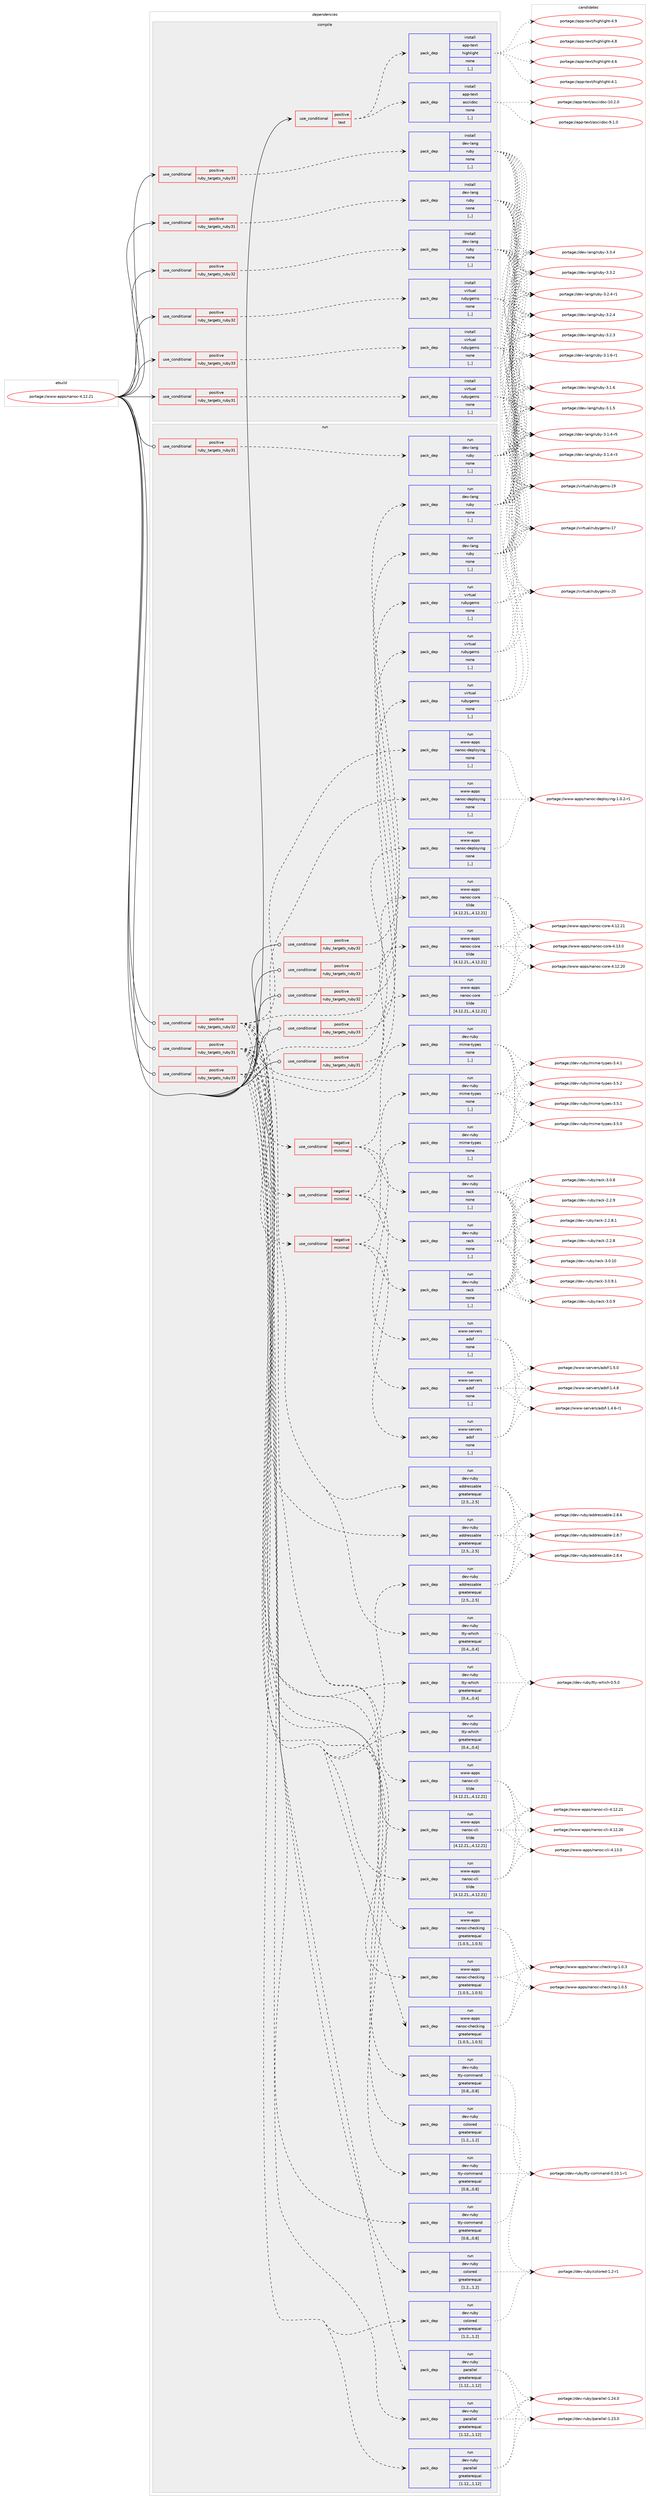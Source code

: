 digraph prolog {

# *************
# Graph options
# *************

newrank=true;
concentrate=true;
compound=true;
graph [rankdir=LR,fontname=Helvetica,fontsize=10,ranksep=1.5];#, ranksep=2.5, nodesep=0.2];
edge  [arrowhead=vee];
node  [fontname=Helvetica,fontsize=10];

# **********
# The ebuild
# **********

subgraph cluster_leftcol {
color=gray;
label=<<i>ebuild</i>>;
id [label="portage://www-apps/nanoc-4.12.21", color=red, width=4, href="../www-apps/nanoc-4.12.21.svg"];
}

# ****************
# The dependencies
# ****************

subgraph cluster_midcol {
color=gray;
label=<<i>dependencies</i>>;
subgraph cluster_compile {
fillcolor="#eeeeee";
style=filled;
label=<<i>compile</i>>;
subgraph cond118402 {
dependency444720 [label=<<TABLE BORDER="0" CELLBORDER="1" CELLSPACING="0" CELLPADDING="4"><TR><TD ROWSPAN="3" CELLPADDING="10">use_conditional</TD></TR><TR><TD>positive</TD></TR><TR><TD>ruby_targets_ruby31</TD></TR></TABLE>>, shape=none, color=red];
subgraph pack323029 {
dependency444721 [label=<<TABLE BORDER="0" CELLBORDER="1" CELLSPACING="0" CELLPADDING="4" WIDTH="220"><TR><TD ROWSPAN="6" CELLPADDING="30">pack_dep</TD></TR><TR><TD WIDTH="110">install</TD></TR><TR><TD>dev-lang</TD></TR><TR><TD>ruby</TD></TR><TR><TD>none</TD></TR><TR><TD>[,,]</TD></TR></TABLE>>, shape=none, color=blue];
}
dependency444720:e -> dependency444721:w [weight=20,style="dashed",arrowhead="vee"];
}
id:e -> dependency444720:w [weight=20,style="solid",arrowhead="vee"];
subgraph cond118403 {
dependency444722 [label=<<TABLE BORDER="0" CELLBORDER="1" CELLSPACING="0" CELLPADDING="4"><TR><TD ROWSPAN="3" CELLPADDING="10">use_conditional</TD></TR><TR><TD>positive</TD></TR><TR><TD>ruby_targets_ruby31</TD></TR></TABLE>>, shape=none, color=red];
subgraph pack323030 {
dependency444723 [label=<<TABLE BORDER="0" CELLBORDER="1" CELLSPACING="0" CELLPADDING="4" WIDTH="220"><TR><TD ROWSPAN="6" CELLPADDING="30">pack_dep</TD></TR><TR><TD WIDTH="110">install</TD></TR><TR><TD>virtual</TD></TR><TR><TD>rubygems</TD></TR><TR><TD>none</TD></TR><TR><TD>[,,]</TD></TR></TABLE>>, shape=none, color=blue];
}
dependency444722:e -> dependency444723:w [weight=20,style="dashed",arrowhead="vee"];
}
id:e -> dependency444722:w [weight=20,style="solid",arrowhead="vee"];
subgraph cond118404 {
dependency444724 [label=<<TABLE BORDER="0" CELLBORDER="1" CELLSPACING="0" CELLPADDING="4"><TR><TD ROWSPAN="3" CELLPADDING="10">use_conditional</TD></TR><TR><TD>positive</TD></TR><TR><TD>ruby_targets_ruby32</TD></TR></TABLE>>, shape=none, color=red];
subgraph pack323031 {
dependency444725 [label=<<TABLE BORDER="0" CELLBORDER="1" CELLSPACING="0" CELLPADDING="4" WIDTH="220"><TR><TD ROWSPAN="6" CELLPADDING="30">pack_dep</TD></TR><TR><TD WIDTH="110">install</TD></TR><TR><TD>dev-lang</TD></TR><TR><TD>ruby</TD></TR><TR><TD>none</TD></TR><TR><TD>[,,]</TD></TR></TABLE>>, shape=none, color=blue];
}
dependency444724:e -> dependency444725:w [weight=20,style="dashed",arrowhead="vee"];
}
id:e -> dependency444724:w [weight=20,style="solid",arrowhead="vee"];
subgraph cond118405 {
dependency444726 [label=<<TABLE BORDER="0" CELLBORDER="1" CELLSPACING="0" CELLPADDING="4"><TR><TD ROWSPAN="3" CELLPADDING="10">use_conditional</TD></TR><TR><TD>positive</TD></TR><TR><TD>ruby_targets_ruby32</TD></TR></TABLE>>, shape=none, color=red];
subgraph pack323032 {
dependency444727 [label=<<TABLE BORDER="0" CELLBORDER="1" CELLSPACING="0" CELLPADDING="4" WIDTH="220"><TR><TD ROWSPAN="6" CELLPADDING="30">pack_dep</TD></TR><TR><TD WIDTH="110">install</TD></TR><TR><TD>virtual</TD></TR><TR><TD>rubygems</TD></TR><TR><TD>none</TD></TR><TR><TD>[,,]</TD></TR></TABLE>>, shape=none, color=blue];
}
dependency444726:e -> dependency444727:w [weight=20,style="dashed",arrowhead="vee"];
}
id:e -> dependency444726:w [weight=20,style="solid",arrowhead="vee"];
subgraph cond118406 {
dependency444728 [label=<<TABLE BORDER="0" CELLBORDER="1" CELLSPACING="0" CELLPADDING="4"><TR><TD ROWSPAN="3" CELLPADDING="10">use_conditional</TD></TR><TR><TD>positive</TD></TR><TR><TD>ruby_targets_ruby33</TD></TR></TABLE>>, shape=none, color=red];
subgraph pack323033 {
dependency444729 [label=<<TABLE BORDER="0" CELLBORDER="1" CELLSPACING="0" CELLPADDING="4" WIDTH="220"><TR><TD ROWSPAN="6" CELLPADDING="30">pack_dep</TD></TR><TR><TD WIDTH="110">install</TD></TR><TR><TD>dev-lang</TD></TR><TR><TD>ruby</TD></TR><TR><TD>none</TD></TR><TR><TD>[,,]</TD></TR></TABLE>>, shape=none, color=blue];
}
dependency444728:e -> dependency444729:w [weight=20,style="dashed",arrowhead="vee"];
}
id:e -> dependency444728:w [weight=20,style="solid",arrowhead="vee"];
subgraph cond118407 {
dependency444730 [label=<<TABLE BORDER="0" CELLBORDER="1" CELLSPACING="0" CELLPADDING="4"><TR><TD ROWSPAN="3" CELLPADDING="10">use_conditional</TD></TR><TR><TD>positive</TD></TR><TR><TD>ruby_targets_ruby33</TD></TR></TABLE>>, shape=none, color=red];
subgraph pack323034 {
dependency444731 [label=<<TABLE BORDER="0" CELLBORDER="1" CELLSPACING="0" CELLPADDING="4" WIDTH="220"><TR><TD ROWSPAN="6" CELLPADDING="30">pack_dep</TD></TR><TR><TD WIDTH="110">install</TD></TR><TR><TD>virtual</TD></TR><TR><TD>rubygems</TD></TR><TR><TD>none</TD></TR><TR><TD>[,,]</TD></TR></TABLE>>, shape=none, color=blue];
}
dependency444730:e -> dependency444731:w [weight=20,style="dashed",arrowhead="vee"];
}
id:e -> dependency444730:w [weight=20,style="solid",arrowhead="vee"];
subgraph cond118408 {
dependency444732 [label=<<TABLE BORDER="0" CELLBORDER="1" CELLSPACING="0" CELLPADDING="4"><TR><TD ROWSPAN="3" CELLPADDING="10">use_conditional</TD></TR><TR><TD>positive</TD></TR><TR><TD>test</TD></TR></TABLE>>, shape=none, color=red];
subgraph pack323035 {
dependency444733 [label=<<TABLE BORDER="0" CELLBORDER="1" CELLSPACING="0" CELLPADDING="4" WIDTH="220"><TR><TD ROWSPAN="6" CELLPADDING="30">pack_dep</TD></TR><TR><TD WIDTH="110">install</TD></TR><TR><TD>app-text</TD></TR><TR><TD>asciidoc</TD></TR><TR><TD>none</TD></TR><TR><TD>[,,]</TD></TR></TABLE>>, shape=none, color=blue];
}
dependency444732:e -> dependency444733:w [weight=20,style="dashed",arrowhead="vee"];
subgraph pack323036 {
dependency444734 [label=<<TABLE BORDER="0" CELLBORDER="1" CELLSPACING="0" CELLPADDING="4" WIDTH="220"><TR><TD ROWSPAN="6" CELLPADDING="30">pack_dep</TD></TR><TR><TD WIDTH="110">install</TD></TR><TR><TD>app-text</TD></TR><TR><TD>highlight</TD></TR><TR><TD>none</TD></TR><TR><TD>[,,]</TD></TR></TABLE>>, shape=none, color=blue];
}
dependency444732:e -> dependency444734:w [weight=20,style="dashed",arrowhead="vee"];
}
id:e -> dependency444732:w [weight=20,style="solid",arrowhead="vee"];
}
subgraph cluster_compileandrun {
fillcolor="#eeeeee";
style=filled;
label=<<i>compile and run</i>>;
}
subgraph cluster_run {
fillcolor="#eeeeee";
style=filled;
label=<<i>run</i>>;
subgraph cond118409 {
dependency444735 [label=<<TABLE BORDER="0" CELLBORDER="1" CELLSPACING="0" CELLPADDING="4"><TR><TD ROWSPAN="3" CELLPADDING="10">use_conditional</TD></TR><TR><TD>positive</TD></TR><TR><TD>ruby_targets_ruby31</TD></TR></TABLE>>, shape=none, color=red];
subgraph cond118410 {
dependency444736 [label=<<TABLE BORDER="0" CELLBORDER="1" CELLSPACING="0" CELLPADDING="4"><TR><TD ROWSPAN="3" CELLPADDING="10">use_conditional</TD></TR><TR><TD>negative</TD></TR><TR><TD>minimal</TD></TR></TABLE>>, shape=none, color=red];
subgraph pack323037 {
dependency444737 [label=<<TABLE BORDER="0" CELLBORDER="1" CELLSPACING="0" CELLPADDING="4" WIDTH="220"><TR><TD ROWSPAN="6" CELLPADDING="30">pack_dep</TD></TR><TR><TD WIDTH="110">run</TD></TR><TR><TD>dev-ruby</TD></TR><TR><TD>mime-types</TD></TR><TR><TD>none</TD></TR><TR><TD>[,,]</TD></TR></TABLE>>, shape=none, color=blue];
}
dependency444736:e -> dependency444737:w [weight=20,style="dashed",arrowhead="vee"];
subgraph pack323038 {
dependency444738 [label=<<TABLE BORDER="0" CELLBORDER="1" CELLSPACING="0" CELLPADDING="4" WIDTH="220"><TR><TD ROWSPAN="6" CELLPADDING="30">pack_dep</TD></TR><TR><TD WIDTH="110">run</TD></TR><TR><TD>dev-ruby</TD></TR><TR><TD>rack</TD></TR><TR><TD>none</TD></TR><TR><TD>[,,]</TD></TR></TABLE>>, shape=none, color=blue];
}
dependency444736:e -> dependency444738:w [weight=20,style="dashed",arrowhead="vee"];
subgraph pack323039 {
dependency444739 [label=<<TABLE BORDER="0" CELLBORDER="1" CELLSPACING="0" CELLPADDING="4" WIDTH="220"><TR><TD ROWSPAN="6" CELLPADDING="30">pack_dep</TD></TR><TR><TD WIDTH="110">run</TD></TR><TR><TD>www-servers</TD></TR><TR><TD>adsf</TD></TR><TR><TD>none</TD></TR><TR><TD>[,,]</TD></TR></TABLE>>, shape=none, color=blue];
}
dependency444736:e -> dependency444739:w [weight=20,style="dashed",arrowhead="vee"];
}
dependency444735:e -> dependency444736:w [weight=20,style="dashed",arrowhead="vee"];
subgraph pack323040 {
dependency444740 [label=<<TABLE BORDER="0" CELLBORDER="1" CELLSPACING="0" CELLPADDING="4" WIDTH="220"><TR><TD ROWSPAN="6" CELLPADDING="30">pack_dep</TD></TR><TR><TD WIDTH="110">run</TD></TR><TR><TD>dev-ruby</TD></TR><TR><TD>addressable</TD></TR><TR><TD>greaterequal</TD></TR><TR><TD>[2.5,,,2.5]</TD></TR></TABLE>>, shape=none, color=blue];
}
dependency444735:e -> dependency444740:w [weight=20,style="dashed",arrowhead="vee"];
subgraph pack323041 {
dependency444741 [label=<<TABLE BORDER="0" CELLBORDER="1" CELLSPACING="0" CELLPADDING="4" WIDTH="220"><TR><TD ROWSPAN="6" CELLPADDING="30">pack_dep</TD></TR><TR><TD WIDTH="110">run</TD></TR><TR><TD>dev-ruby</TD></TR><TR><TD>colored</TD></TR><TR><TD>greaterequal</TD></TR><TR><TD>[1.2,,,1.2]</TD></TR></TABLE>>, shape=none, color=blue];
}
dependency444735:e -> dependency444741:w [weight=20,style="dashed",arrowhead="vee"];
subgraph pack323042 {
dependency444742 [label=<<TABLE BORDER="0" CELLBORDER="1" CELLSPACING="0" CELLPADDING="4" WIDTH="220"><TR><TD ROWSPAN="6" CELLPADDING="30">pack_dep</TD></TR><TR><TD WIDTH="110">run</TD></TR><TR><TD>www-apps</TD></TR><TR><TD>nanoc-checking</TD></TR><TR><TD>greaterequal</TD></TR><TR><TD>[1.0.5,,,1.0.5]</TD></TR></TABLE>>, shape=none, color=blue];
}
dependency444735:e -> dependency444742:w [weight=20,style="dashed",arrowhead="vee"];
subgraph pack323043 {
dependency444743 [label=<<TABLE BORDER="0" CELLBORDER="1" CELLSPACING="0" CELLPADDING="4" WIDTH="220"><TR><TD ROWSPAN="6" CELLPADDING="30">pack_dep</TD></TR><TR><TD WIDTH="110">run</TD></TR><TR><TD>www-apps</TD></TR><TR><TD>nanoc-cli</TD></TR><TR><TD>tilde</TD></TR><TR><TD>[4.12.21,,,4.12.21]</TD></TR></TABLE>>, shape=none, color=blue];
}
dependency444735:e -> dependency444743:w [weight=20,style="dashed",arrowhead="vee"];
subgraph pack323044 {
dependency444744 [label=<<TABLE BORDER="0" CELLBORDER="1" CELLSPACING="0" CELLPADDING="4" WIDTH="220"><TR><TD ROWSPAN="6" CELLPADDING="30">pack_dep</TD></TR><TR><TD WIDTH="110">run</TD></TR><TR><TD>www-apps</TD></TR><TR><TD>nanoc-core</TD></TR><TR><TD>tilde</TD></TR><TR><TD>[4.12.21,,,4.12.21]</TD></TR></TABLE>>, shape=none, color=blue];
}
dependency444735:e -> dependency444744:w [weight=20,style="dashed",arrowhead="vee"];
subgraph pack323045 {
dependency444745 [label=<<TABLE BORDER="0" CELLBORDER="1" CELLSPACING="0" CELLPADDING="4" WIDTH="220"><TR><TD ROWSPAN="6" CELLPADDING="30">pack_dep</TD></TR><TR><TD WIDTH="110">run</TD></TR><TR><TD>www-apps</TD></TR><TR><TD>nanoc-deploying</TD></TR><TR><TD>none</TD></TR><TR><TD>[,,]</TD></TR></TABLE>>, shape=none, color=blue];
}
dependency444735:e -> dependency444745:w [weight=20,style="dashed",arrowhead="vee"];
subgraph pack323046 {
dependency444746 [label=<<TABLE BORDER="0" CELLBORDER="1" CELLSPACING="0" CELLPADDING="4" WIDTH="220"><TR><TD ROWSPAN="6" CELLPADDING="30">pack_dep</TD></TR><TR><TD WIDTH="110">run</TD></TR><TR><TD>dev-ruby</TD></TR><TR><TD>parallel</TD></TR><TR><TD>greaterequal</TD></TR><TR><TD>[1.12,,,1.12]</TD></TR></TABLE>>, shape=none, color=blue];
}
dependency444735:e -> dependency444746:w [weight=20,style="dashed",arrowhead="vee"];
subgraph pack323047 {
dependency444747 [label=<<TABLE BORDER="0" CELLBORDER="1" CELLSPACING="0" CELLPADDING="4" WIDTH="220"><TR><TD ROWSPAN="6" CELLPADDING="30">pack_dep</TD></TR><TR><TD WIDTH="110">run</TD></TR><TR><TD>dev-ruby</TD></TR><TR><TD>tty-command</TD></TR><TR><TD>greaterequal</TD></TR><TR><TD>[0.8,,,0.8]</TD></TR></TABLE>>, shape=none, color=blue];
}
dependency444735:e -> dependency444747:w [weight=20,style="dashed",arrowhead="vee"];
subgraph pack323048 {
dependency444748 [label=<<TABLE BORDER="0" CELLBORDER="1" CELLSPACING="0" CELLPADDING="4" WIDTH="220"><TR><TD ROWSPAN="6" CELLPADDING="30">pack_dep</TD></TR><TR><TD WIDTH="110">run</TD></TR><TR><TD>dev-ruby</TD></TR><TR><TD>tty-which</TD></TR><TR><TD>greaterequal</TD></TR><TR><TD>[0.4,,,0.4]</TD></TR></TABLE>>, shape=none, color=blue];
}
dependency444735:e -> dependency444748:w [weight=20,style="dashed",arrowhead="vee"];
}
id:e -> dependency444735:w [weight=20,style="solid",arrowhead="odot"];
subgraph cond118411 {
dependency444749 [label=<<TABLE BORDER="0" CELLBORDER="1" CELLSPACING="0" CELLPADDING="4"><TR><TD ROWSPAN="3" CELLPADDING="10">use_conditional</TD></TR><TR><TD>positive</TD></TR><TR><TD>ruby_targets_ruby31</TD></TR></TABLE>>, shape=none, color=red];
subgraph pack323049 {
dependency444750 [label=<<TABLE BORDER="0" CELLBORDER="1" CELLSPACING="0" CELLPADDING="4" WIDTH="220"><TR><TD ROWSPAN="6" CELLPADDING="30">pack_dep</TD></TR><TR><TD WIDTH="110">run</TD></TR><TR><TD>dev-lang</TD></TR><TR><TD>ruby</TD></TR><TR><TD>none</TD></TR><TR><TD>[,,]</TD></TR></TABLE>>, shape=none, color=blue];
}
dependency444749:e -> dependency444750:w [weight=20,style="dashed",arrowhead="vee"];
}
id:e -> dependency444749:w [weight=20,style="solid",arrowhead="odot"];
subgraph cond118412 {
dependency444751 [label=<<TABLE BORDER="0" CELLBORDER="1" CELLSPACING="0" CELLPADDING="4"><TR><TD ROWSPAN="3" CELLPADDING="10">use_conditional</TD></TR><TR><TD>positive</TD></TR><TR><TD>ruby_targets_ruby31</TD></TR></TABLE>>, shape=none, color=red];
subgraph pack323050 {
dependency444752 [label=<<TABLE BORDER="0" CELLBORDER="1" CELLSPACING="0" CELLPADDING="4" WIDTH="220"><TR><TD ROWSPAN="6" CELLPADDING="30">pack_dep</TD></TR><TR><TD WIDTH="110">run</TD></TR><TR><TD>virtual</TD></TR><TR><TD>rubygems</TD></TR><TR><TD>none</TD></TR><TR><TD>[,,]</TD></TR></TABLE>>, shape=none, color=blue];
}
dependency444751:e -> dependency444752:w [weight=20,style="dashed",arrowhead="vee"];
}
id:e -> dependency444751:w [weight=20,style="solid",arrowhead="odot"];
subgraph cond118413 {
dependency444753 [label=<<TABLE BORDER="0" CELLBORDER="1" CELLSPACING="0" CELLPADDING="4"><TR><TD ROWSPAN="3" CELLPADDING="10">use_conditional</TD></TR><TR><TD>positive</TD></TR><TR><TD>ruby_targets_ruby32</TD></TR></TABLE>>, shape=none, color=red];
subgraph cond118414 {
dependency444754 [label=<<TABLE BORDER="0" CELLBORDER="1" CELLSPACING="0" CELLPADDING="4"><TR><TD ROWSPAN="3" CELLPADDING="10">use_conditional</TD></TR><TR><TD>negative</TD></TR><TR><TD>minimal</TD></TR></TABLE>>, shape=none, color=red];
subgraph pack323051 {
dependency444755 [label=<<TABLE BORDER="0" CELLBORDER="1" CELLSPACING="0" CELLPADDING="4" WIDTH="220"><TR><TD ROWSPAN="6" CELLPADDING="30">pack_dep</TD></TR><TR><TD WIDTH="110">run</TD></TR><TR><TD>dev-ruby</TD></TR><TR><TD>mime-types</TD></TR><TR><TD>none</TD></TR><TR><TD>[,,]</TD></TR></TABLE>>, shape=none, color=blue];
}
dependency444754:e -> dependency444755:w [weight=20,style="dashed",arrowhead="vee"];
subgraph pack323052 {
dependency444756 [label=<<TABLE BORDER="0" CELLBORDER="1" CELLSPACING="0" CELLPADDING="4" WIDTH="220"><TR><TD ROWSPAN="6" CELLPADDING="30">pack_dep</TD></TR><TR><TD WIDTH="110">run</TD></TR><TR><TD>dev-ruby</TD></TR><TR><TD>rack</TD></TR><TR><TD>none</TD></TR><TR><TD>[,,]</TD></TR></TABLE>>, shape=none, color=blue];
}
dependency444754:e -> dependency444756:w [weight=20,style="dashed",arrowhead="vee"];
subgraph pack323053 {
dependency444757 [label=<<TABLE BORDER="0" CELLBORDER="1" CELLSPACING="0" CELLPADDING="4" WIDTH="220"><TR><TD ROWSPAN="6" CELLPADDING="30">pack_dep</TD></TR><TR><TD WIDTH="110">run</TD></TR><TR><TD>www-servers</TD></TR><TR><TD>adsf</TD></TR><TR><TD>none</TD></TR><TR><TD>[,,]</TD></TR></TABLE>>, shape=none, color=blue];
}
dependency444754:e -> dependency444757:w [weight=20,style="dashed",arrowhead="vee"];
}
dependency444753:e -> dependency444754:w [weight=20,style="dashed",arrowhead="vee"];
subgraph pack323054 {
dependency444758 [label=<<TABLE BORDER="0" CELLBORDER="1" CELLSPACING="0" CELLPADDING="4" WIDTH="220"><TR><TD ROWSPAN="6" CELLPADDING="30">pack_dep</TD></TR><TR><TD WIDTH="110">run</TD></TR><TR><TD>dev-ruby</TD></TR><TR><TD>addressable</TD></TR><TR><TD>greaterequal</TD></TR><TR><TD>[2.5,,,2.5]</TD></TR></TABLE>>, shape=none, color=blue];
}
dependency444753:e -> dependency444758:w [weight=20,style="dashed",arrowhead="vee"];
subgraph pack323055 {
dependency444759 [label=<<TABLE BORDER="0" CELLBORDER="1" CELLSPACING="0" CELLPADDING="4" WIDTH="220"><TR><TD ROWSPAN="6" CELLPADDING="30">pack_dep</TD></TR><TR><TD WIDTH="110">run</TD></TR><TR><TD>dev-ruby</TD></TR><TR><TD>colored</TD></TR><TR><TD>greaterequal</TD></TR><TR><TD>[1.2,,,1.2]</TD></TR></TABLE>>, shape=none, color=blue];
}
dependency444753:e -> dependency444759:w [weight=20,style="dashed",arrowhead="vee"];
subgraph pack323056 {
dependency444760 [label=<<TABLE BORDER="0" CELLBORDER="1" CELLSPACING="0" CELLPADDING="4" WIDTH="220"><TR><TD ROWSPAN="6" CELLPADDING="30">pack_dep</TD></TR><TR><TD WIDTH="110">run</TD></TR><TR><TD>www-apps</TD></TR><TR><TD>nanoc-checking</TD></TR><TR><TD>greaterequal</TD></TR><TR><TD>[1.0.5,,,1.0.5]</TD></TR></TABLE>>, shape=none, color=blue];
}
dependency444753:e -> dependency444760:w [weight=20,style="dashed",arrowhead="vee"];
subgraph pack323057 {
dependency444761 [label=<<TABLE BORDER="0" CELLBORDER="1" CELLSPACING="0" CELLPADDING="4" WIDTH="220"><TR><TD ROWSPAN="6" CELLPADDING="30">pack_dep</TD></TR><TR><TD WIDTH="110">run</TD></TR><TR><TD>www-apps</TD></TR><TR><TD>nanoc-cli</TD></TR><TR><TD>tilde</TD></TR><TR><TD>[4.12.21,,,4.12.21]</TD></TR></TABLE>>, shape=none, color=blue];
}
dependency444753:e -> dependency444761:w [weight=20,style="dashed",arrowhead="vee"];
subgraph pack323058 {
dependency444762 [label=<<TABLE BORDER="0" CELLBORDER="1" CELLSPACING="0" CELLPADDING="4" WIDTH="220"><TR><TD ROWSPAN="6" CELLPADDING="30">pack_dep</TD></TR><TR><TD WIDTH="110">run</TD></TR><TR><TD>www-apps</TD></TR><TR><TD>nanoc-core</TD></TR><TR><TD>tilde</TD></TR><TR><TD>[4.12.21,,,4.12.21]</TD></TR></TABLE>>, shape=none, color=blue];
}
dependency444753:e -> dependency444762:w [weight=20,style="dashed",arrowhead="vee"];
subgraph pack323059 {
dependency444763 [label=<<TABLE BORDER="0" CELLBORDER="1" CELLSPACING="0" CELLPADDING="4" WIDTH="220"><TR><TD ROWSPAN="6" CELLPADDING="30">pack_dep</TD></TR><TR><TD WIDTH="110">run</TD></TR><TR><TD>www-apps</TD></TR><TR><TD>nanoc-deploying</TD></TR><TR><TD>none</TD></TR><TR><TD>[,,]</TD></TR></TABLE>>, shape=none, color=blue];
}
dependency444753:e -> dependency444763:w [weight=20,style="dashed",arrowhead="vee"];
subgraph pack323060 {
dependency444764 [label=<<TABLE BORDER="0" CELLBORDER="1" CELLSPACING="0" CELLPADDING="4" WIDTH="220"><TR><TD ROWSPAN="6" CELLPADDING="30">pack_dep</TD></TR><TR><TD WIDTH="110">run</TD></TR><TR><TD>dev-ruby</TD></TR><TR><TD>parallel</TD></TR><TR><TD>greaterequal</TD></TR><TR><TD>[1.12,,,1.12]</TD></TR></TABLE>>, shape=none, color=blue];
}
dependency444753:e -> dependency444764:w [weight=20,style="dashed",arrowhead="vee"];
subgraph pack323061 {
dependency444765 [label=<<TABLE BORDER="0" CELLBORDER="1" CELLSPACING="0" CELLPADDING="4" WIDTH="220"><TR><TD ROWSPAN="6" CELLPADDING="30">pack_dep</TD></TR><TR><TD WIDTH="110">run</TD></TR><TR><TD>dev-ruby</TD></TR><TR><TD>tty-command</TD></TR><TR><TD>greaterequal</TD></TR><TR><TD>[0.8,,,0.8]</TD></TR></TABLE>>, shape=none, color=blue];
}
dependency444753:e -> dependency444765:w [weight=20,style="dashed",arrowhead="vee"];
subgraph pack323062 {
dependency444766 [label=<<TABLE BORDER="0" CELLBORDER="1" CELLSPACING="0" CELLPADDING="4" WIDTH="220"><TR><TD ROWSPAN="6" CELLPADDING="30">pack_dep</TD></TR><TR><TD WIDTH="110">run</TD></TR><TR><TD>dev-ruby</TD></TR><TR><TD>tty-which</TD></TR><TR><TD>greaterequal</TD></TR><TR><TD>[0.4,,,0.4]</TD></TR></TABLE>>, shape=none, color=blue];
}
dependency444753:e -> dependency444766:w [weight=20,style="dashed",arrowhead="vee"];
}
id:e -> dependency444753:w [weight=20,style="solid",arrowhead="odot"];
subgraph cond118415 {
dependency444767 [label=<<TABLE BORDER="0" CELLBORDER="1" CELLSPACING="0" CELLPADDING="4"><TR><TD ROWSPAN="3" CELLPADDING="10">use_conditional</TD></TR><TR><TD>positive</TD></TR><TR><TD>ruby_targets_ruby32</TD></TR></TABLE>>, shape=none, color=red];
subgraph pack323063 {
dependency444768 [label=<<TABLE BORDER="0" CELLBORDER="1" CELLSPACING="0" CELLPADDING="4" WIDTH="220"><TR><TD ROWSPAN="6" CELLPADDING="30">pack_dep</TD></TR><TR><TD WIDTH="110">run</TD></TR><TR><TD>dev-lang</TD></TR><TR><TD>ruby</TD></TR><TR><TD>none</TD></TR><TR><TD>[,,]</TD></TR></TABLE>>, shape=none, color=blue];
}
dependency444767:e -> dependency444768:w [weight=20,style="dashed",arrowhead="vee"];
}
id:e -> dependency444767:w [weight=20,style="solid",arrowhead="odot"];
subgraph cond118416 {
dependency444769 [label=<<TABLE BORDER="0" CELLBORDER="1" CELLSPACING="0" CELLPADDING="4"><TR><TD ROWSPAN="3" CELLPADDING="10">use_conditional</TD></TR><TR><TD>positive</TD></TR><TR><TD>ruby_targets_ruby32</TD></TR></TABLE>>, shape=none, color=red];
subgraph pack323064 {
dependency444770 [label=<<TABLE BORDER="0" CELLBORDER="1" CELLSPACING="0" CELLPADDING="4" WIDTH="220"><TR><TD ROWSPAN="6" CELLPADDING="30">pack_dep</TD></TR><TR><TD WIDTH="110">run</TD></TR><TR><TD>virtual</TD></TR><TR><TD>rubygems</TD></TR><TR><TD>none</TD></TR><TR><TD>[,,]</TD></TR></TABLE>>, shape=none, color=blue];
}
dependency444769:e -> dependency444770:w [weight=20,style="dashed",arrowhead="vee"];
}
id:e -> dependency444769:w [weight=20,style="solid",arrowhead="odot"];
subgraph cond118417 {
dependency444771 [label=<<TABLE BORDER="0" CELLBORDER="1" CELLSPACING="0" CELLPADDING="4"><TR><TD ROWSPAN="3" CELLPADDING="10">use_conditional</TD></TR><TR><TD>positive</TD></TR><TR><TD>ruby_targets_ruby33</TD></TR></TABLE>>, shape=none, color=red];
subgraph cond118418 {
dependency444772 [label=<<TABLE BORDER="0" CELLBORDER="1" CELLSPACING="0" CELLPADDING="4"><TR><TD ROWSPAN="3" CELLPADDING="10">use_conditional</TD></TR><TR><TD>negative</TD></TR><TR><TD>minimal</TD></TR></TABLE>>, shape=none, color=red];
subgraph pack323065 {
dependency444773 [label=<<TABLE BORDER="0" CELLBORDER="1" CELLSPACING="0" CELLPADDING="4" WIDTH="220"><TR><TD ROWSPAN="6" CELLPADDING="30">pack_dep</TD></TR><TR><TD WIDTH="110">run</TD></TR><TR><TD>dev-ruby</TD></TR><TR><TD>mime-types</TD></TR><TR><TD>none</TD></TR><TR><TD>[,,]</TD></TR></TABLE>>, shape=none, color=blue];
}
dependency444772:e -> dependency444773:w [weight=20,style="dashed",arrowhead="vee"];
subgraph pack323066 {
dependency444774 [label=<<TABLE BORDER="0" CELLBORDER="1" CELLSPACING="0" CELLPADDING="4" WIDTH="220"><TR><TD ROWSPAN="6" CELLPADDING="30">pack_dep</TD></TR><TR><TD WIDTH="110">run</TD></TR><TR><TD>dev-ruby</TD></TR><TR><TD>rack</TD></TR><TR><TD>none</TD></TR><TR><TD>[,,]</TD></TR></TABLE>>, shape=none, color=blue];
}
dependency444772:e -> dependency444774:w [weight=20,style="dashed",arrowhead="vee"];
subgraph pack323067 {
dependency444775 [label=<<TABLE BORDER="0" CELLBORDER="1" CELLSPACING="0" CELLPADDING="4" WIDTH="220"><TR><TD ROWSPAN="6" CELLPADDING="30">pack_dep</TD></TR><TR><TD WIDTH="110">run</TD></TR><TR><TD>www-servers</TD></TR><TR><TD>adsf</TD></TR><TR><TD>none</TD></TR><TR><TD>[,,]</TD></TR></TABLE>>, shape=none, color=blue];
}
dependency444772:e -> dependency444775:w [weight=20,style="dashed",arrowhead="vee"];
}
dependency444771:e -> dependency444772:w [weight=20,style="dashed",arrowhead="vee"];
subgraph pack323068 {
dependency444776 [label=<<TABLE BORDER="0" CELLBORDER="1" CELLSPACING="0" CELLPADDING="4" WIDTH="220"><TR><TD ROWSPAN="6" CELLPADDING="30">pack_dep</TD></TR><TR><TD WIDTH="110">run</TD></TR><TR><TD>dev-ruby</TD></TR><TR><TD>addressable</TD></TR><TR><TD>greaterequal</TD></TR><TR><TD>[2.5,,,2.5]</TD></TR></TABLE>>, shape=none, color=blue];
}
dependency444771:e -> dependency444776:w [weight=20,style="dashed",arrowhead="vee"];
subgraph pack323069 {
dependency444777 [label=<<TABLE BORDER="0" CELLBORDER="1" CELLSPACING="0" CELLPADDING="4" WIDTH="220"><TR><TD ROWSPAN="6" CELLPADDING="30">pack_dep</TD></TR><TR><TD WIDTH="110">run</TD></TR><TR><TD>dev-ruby</TD></TR><TR><TD>colored</TD></TR><TR><TD>greaterequal</TD></TR><TR><TD>[1.2,,,1.2]</TD></TR></TABLE>>, shape=none, color=blue];
}
dependency444771:e -> dependency444777:w [weight=20,style="dashed",arrowhead="vee"];
subgraph pack323070 {
dependency444778 [label=<<TABLE BORDER="0" CELLBORDER="1" CELLSPACING="0" CELLPADDING="4" WIDTH="220"><TR><TD ROWSPAN="6" CELLPADDING="30">pack_dep</TD></TR><TR><TD WIDTH="110">run</TD></TR><TR><TD>www-apps</TD></TR><TR><TD>nanoc-checking</TD></TR><TR><TD>greaterequal</TD></TR><TR><TD>[1.0.5,,,1.0.5]</TD></TR></TABLE>>, shape=none, color=blue];
}
dependency444771:e -> dependency444778:w [weight=20,style="dashed",arrowhead="vee"];
subgraph pack323071 {
dependency444779 [label=<<TABLE BORDER="0" CELLBORDER="1" CELLSPACING="0" CELLPADDING="4" WIDTH="220"><TR><TD ROWSPAN="6" CELLPADDING="30">pack_dep</TD></TR><TR><TD WIDTH="110">run</TD></TR><TR><TD>www-apps</TD></TR><TR><TD>nanoc-cli</TD></TR><TR><TD>tilde</TD></TR><TR><TD>[4.12.21,,,4.12.21]</TD></TR></TABLE>>, shape=none, color=blue];
}
dependency444771:e -> dependency444779:w [weight=20,style="dashed",arrowhead="vee"];
subgraph pack323072 {
dependency444780 [label=<<TABLE BORDER="0" CELLBORDER="1" CELLSPACING="0" CELLPADDING="4" WIDTH="220"><TR><TD ROWSPAN="6" CELLPADDING="30">pack_dep</TD></TR><TR><TD WIDTH="110">run</TD></TR><TR><TD>www-apps</TD></TR><TR><TD>nanoc-core</TD></TR><TR><TD>tilde</TD></TR><TR><TD>[4.12.21,,,4.12.21]</TD></TR></TABLE>>, shape=none, color=blue];
}
dependency444771:e -> dependency444780:w [weight=20,style="dashed",arrowhead="vee"];
subgraph pack323073 {
dependency444781 [label=<<TABLE BORDER="0" CELLBORDER="1" CELLSPACING="0" CELLPADDING="4" WIDTH="220"><TR><TD ROWSPAN="6" CELLPADDING="30">pack_dep</TD></TR><TR><TD WIDTH="110">run</TD></TR><TR><TD>www-apps</TD></TR><TR><TD>nanoc-deploying</TD></TR><TR><TD>none</TD></TR><TR><TD>[,,]</TD></TR></TABLE>>, shape=none, color=blue];
}
dependency444771:e -> dependency444781:w [weight=20,style="dashed",arrowhead="vee"];
subgraph pack323074 {
dependency444782 [label=<<TABLE BORDER="0" CELLBORDER="1" CELLSPACING="0" CELLPADDING="4" WIDTH="220"><TR><TD ROWSPAN="6" CELLPADDING="30">pack_dep</TD></TR><TR><TD WIDTH="110">run</TD></TR><TR><TD>dev-ruby</TD></TR><TR><TD>parallel</TD></TR><TR><TD>greaterequal</TD></TR><TR><TD>[1.12,,,1.12]</TD></TR></TABLE>>, shape=none, color=blue];
}
dependency444771:e -> dependency444782:w [weight=20,style="dashed",arrowhead="vee"];
subgraph pack323075 {
dependency444783 [label=<<TABLE BORDER="0" CELLBORDER="1" CELLSPACING="0" CELLPADDING="4" WIDTH="220"><TR><TD ROWSPAN="6" CELLPADDING="30">pack_dep</TD></TR><TR><TD WIDTH="110">run</TD></TR><TR><TD>dev-ruby</TD></TR><TR><TD>tty-command</TD></TR><TR><TD>greaterequal</TD></TR><TR><TD>[0.8,,,0.8]</TD></TR></TABLE>>, shape=none, color=blue];
}
dependency444771:e -> dependency444783:w [weight=20,style="dashed",arrowhead="vee"];
subgraph pack323076 {
dependency444784 [label=<<TABLE BORDER="0" CELLBORDER="1" CELLSPACING="0" CELLPADDING="4" WIDTH="220"><TR><TD ROWSPAN="6" CELLPADDING="30">pack_dep</TD></TR><TR><TD WIDTH="110">run</TD></TR><TR><TD>dev-ruby</TD></TR><TR><TD>tty-which</TD></TR><TR><TD>greaterequal</TD></TR><TR><TD>[0.4,,,0.4]</TD></TR></TABLE>>, shape=none, color=blue];
}
dependency444771:e -> dependency444784:w [weight=20,style="dashed",arrowhead="vee"];
}
id:e -> dependency444771:w [weight=20,style="solid",arrowhead="odot"];
subgraph cond118419 {
dependency444785 [label=<<TABLE BORDER="0" CELLBORDER="1" CELLSPACING="0" CELLPADDING="4"><TR><TD ROWSPAN="3" CELLPADDING="10">use_conditional</TD></TR><TR><TD>positive</TD></TR><TR><TD>ruby_targets_ruby33</TD></TR></TABLE>>, shape=none, color=red];
subgraph pack323077 {
dependency444786 [label=<<TABLE BORDER="0" CELLBORDER="1" CELLSPACING="0" CELLPADDING="4" WIDTH="220"><TR><TD ROWSPAN="6" CELLPADDING="30">pack_dep</TD></TR><TR><TD WIDTH="110">run</TD></TR><TR><TD>dev-lang</TD></TR><TR><TD>ruby</TD></TR><TR><TD>none</TD></TR><TR><TD>[,,]</TD></TR></TABLE>>, shape=none, color=blue];
}
dependency444785:e -> dependency444786:w [weight=20,style="dashed",arrowhead="vee"];
}
id:e -> dependency444785:w [weight=20,style="solid",arrowhead="odot"];
subgraph cond118420 {
dependency444787 [label=<<TABLE BORDER="0" CELLBORDER="1" CELLSPACING="0" CELLPADDING="4"><TR><TD ROWSPAN="3" CELLPADDING="10">use_conditional</TD></TR><TR><TD>positive</TD></TR><TR><TD>ruby_targets_ruby33</TD></TR></TABLE>>, shape=none, color=red];
subgraph pack323078 {
dependency444788 [label=<<TABLE BORDER="0" CELLBORDER="1" CELLSPACING="0" CELLPADDING="4" WIDTH="220"><TR><TD ROWSPAN="6" CELLPADDING="30">pack_dep</TD></TR><TR><TD WIDTH="110">run</TD></TR><TR><TD>virtual</TD></TR><TR><TD>rubygems</TD></TR><TR><TD>none</TD></TR><TR><TD>[,,]</TD></TR></TABLE>>, shape=none, color=blue];
}
dependency444787:e -> dependency444788:w [weight=20,style="dashed",arrowhead="vee"];
}
id:e -> dependency444787:w [weight=20,style="solid",arrowhead="odot"];
}
}

# **************
# The candidates
# **************

subgraph cluster_choices {
rank=same;
color=gray;
label=<<i>candidates</i>>;

subgraph choice323029 {
color=black;
nodesep=1;
choice10010111845108971101034711411798121455146514652 [label="portage://dev-lang/ruby-3.3.4", color=red, width=4,href="../dev-lang/ruby-3.3.4.svg"];
choice10010111845108971101034711411798121455146514650 [label="portage://dev-lang/ruby-3.3.2", color=red, width=4,href="../dev-lang/ruby-3.3.2.svg"];
choice100101118451089711010347114117981214551465046524511449 [label="portage://dev-lang/ruby-3.2.4-r1", color=red, width=4,href="../dev-lang/ruby-3.2.4-r1.svg"];
choice10010111845108971101034711411798121455146504652 [label="portage://dev-lang/ruby-3.2.4", color=red, width=4,href="../dev-lang/ruby-3.2.4.svg"];
choice10010111845108971101034711411798121455146504651 [label="portage://dev-lang/ruby-3.2.3", color=red, width=4,href="../dev-lang/ruby-3.2.3.svg"];
choice100101118451089711010347114117981214551464946544511449 [label="portage://dev-lang/ruby-3.1.6-r1", color=red, width=4,href="../dev-lang/ruby-3.1.6-r1.svg"];
choice10010111845108971101034711411798121455146494654 [label="portage://dev-lang/ruby-3.1.6", color=red, width=4,href="../dev-lang/ruby-3.1.6.svg"];
choice10010111845108971101034711411798121455146494653 [label="portage://dev-lang/ruby-3.1.5", color=red, width=4,href="../dev-lang/ruby-3.1.5.svg"];
choice100101118451089711010347114117981214551464946524511453 [label="portage://dev-lang/ruby-3.1.4-r5", color=red, width=4,href="../dev-lang/ruby-3.1.4-r5.svg"];
choice100101118451089711010347114117981214551464946524511451 [label="portage://dev-lang/ruby-3.1.4-r3", color=red, width=4,href="../dev-lang/ruby-3.1.4-r3.svg"];
dependency444721:e -> choice10010111845108971101034711411798121455146514652:w [style=dotted,weight="100"];
dependency444721:e -> choice10010111845108971101034711411798121455146514650:w [style=dotted,weight="100"];
dependency444721:e -> choice100101118451089711010347114117981214551465046524511449:w [style=dotted,weight="100"];
dependency444721:e -> choice10010111845108971101034711411798121455146504652:w [style=dotted,weight="100"];
dependency444721:e -> choice10010111845108971101034711411798121455146504651:w [style=dotted,weight="100"];
dependency444721:e -> choice100101118451089711010347114117981214551464946544511449:w [style=dotted,weight="100"];
dependency444721:e -> choice10010111845108971101034711411798121455146494654:w [style=dotted,weight="100"];
dependency444721:e -> choice10010111845108971101034711411798121455146494653:w [style=dotted,weight="100"];
dependency444721:e -> choice100101118451089711010347114117981214551464946524511453:w [style=dotted,weight="100"];
dependency444721:e -> choice100101118451089711010347114117981214551464946524511451:w [style=dotted,weight="100"];
}
subgraph choice323030 {
color=black;
nodesep=1;
choice118105114116117971084711411798121103101109115455048 [label="portage://virtual/rubygems-20", color=red, width=4,href="../virtual/rubygems-20.svg"];
choice118105114116117971084711411798121103101109115454957 [label="portage://virtual/rubygems-19", color=red, width=4,href="../virtual/rubygems-19.svg"];
choice118105114116117971084711411798121103101109115454955 [label="portage://virtual/rubygems-17", color=red, width=4,href="../virtual/rubygems-17.svg"];
dependency444723:e -> choice118105114116117971084711411798121103101109115455048:w [style=dotted,weight="100"];
dependency444723:e -> choice118105114116117971084711411798121103101109115454957:w [style=dotted,weight="100"];
dependency444723:e -> choice118105114116117971084711411798121103101109115454955:w [style=dotted,weight="100"];
}
subgraph choice323031 {
color=black;
nodesep=1;
choice10010111845108971101034711411798121455146514652 [label="portage://dev-lang/ruby-3.3.4", color=red, width=4,href="../dev-lang/ruby-3.3.4.svg"];
choice10010111845108971101034711411798121455146514650 [label="portage://dev-lang/ruby-3.3.2", color=red, width=4,href="../dev-lang/ruby-3.3.2.svg"];
choice100101118451089711010347114117981214551465046524511449 [label="portage://dev-lang/ruby-3.2.4-r1", color=red, width=4,href="../dev-lang/ruby-3.2.4-r1.svg"];
choice10010111845108971101034711411798121455146504652 [label="portage://dev-lang/ruby-3.2.4", color=red, width=4,href="../dev-lang/ruby-3.2.4.svg"];
choice10010111845108971101034711411798121455146504651 [label="portage://dev-lang/ruby-3.2.3", color=red, width=4,href="../dev-lang/ruby-3.2.3.svg"];
choice100101118451089711010347114117981214551464946544511449 [label="portage://dev-lang/ruby-3.1.6-r1", color=red, width=4,href="../dev-lang/ruby-3.1.6-r1.svg"];
choice10010111845108971101034711411798121455146494654 [label="portage://dev-lang/ruby-3.1.6", color=red, width=4,href="../dev-lang/ruby-3.1.6.svg"];
choice10010111845108971101034711411798121455146494653 [label="portage://dev-lang/ruby-3.1.5", color=red, width=4,href="../dev-lang/ruby-3.1.5.svg"];
choice100101118451089711010347114117981214551464946524511453 [label="portage://dev-lang/ruby-3.1.4-r5", color=red, width=4,href="../dev-lang/ruby-3.1.4-r5.svg"];
choice100101118451089711010347114117981214551464946524511451 [label="portage://dev-lang/ruby-3.1.4-r3", color=red, width=4,href="../dev-lang/ruby-3.1.4-r3.svg"];
dependency444725:e -> choice10010111845108971101034711411798121455146514652:w [style=dotted,weight="100"];
dependency444725:e -> choice10010111845108971101034711411798121455146514650:w [style=dotted,weight="100"];
dependency444725:e -> choice100101118451089711010347114117981214551465046524511449:w [style=dotted,weight="100"];
dependency444725:e -> choice10010111845108971101034711411798121455146504652:w [style=dotted,weight="100"];
dependency444725:e -> choice10010111845108971101034711411798121455146504651:w [style=dotted,weight="100"];
dependency444725:e -> choice100101118451089711010347114117981214551464946544511449:w [style=dotted,weight="100"];
dependency444725:e -> choice10010111845108971101034711411798121455146494654:w [style=dotted,weight="100"];
dependency444725:e -> choice10010111845108971101034711411798121455146494653:w [style=dotted,weight="100"];
dependency444725:e -> choice100101118451089711010347114117981214551464946524511453:w [style=dotted,weight="100"];
dependency444725:e -> choice100101118451089711010347114117981214551464946524511451:w [style=dotted,weight="100"];
}
subgraph choice323032 {
color=black;
nodesep=1;
choice118105114116117971084711411798121103101109115455048 [label="portage://virtual/rubygems-20", color=red, width=4,href="../virtual/rubygems-20.svg"];
choice118105114116117971084711411798121103101109115454957 [label="portage://virtual/rubygems-19", color=red, width=4,href="../virtual/rubygems-19.svg"];
choice118105114116117971084711411798121103101109115454955 [label="portage://virtual/rubygems-17", color=red, width=4,href="../virtual/rubygems-17.svg"];
dependency444727:e -> choice118105114116117971084711411798121103101109115455048:w [style=dotted,weight="100"];
dependency444727:e -> choice118105114116117971084711411798121103101109115454957:w [style=dotted,weight="100"];
dependency444727:e -> choice118105114116117971084711411798121103101109115454955:w [style=dotted,weight="100"];
}
subgraph choice323033 {
color=black;
nodesep=1;
choice10010111845108971101034711411798121455146514652 [label="portage://dev-lang/ruby-3.3.4", color=red, width=4,href="../dev-lang/ruby-3.3.4.svg"];
choice10010111845108971101034711411798121455146514650 [label="portage://dev-lang/ruby-3.3.2", color=red, width=4,href="../dev-lang/ruby-3.3.2.svg"];
choice100101118451089711010347114117981214551465046524511449 [label="portage://dev-lang/ruby-3.2.4-r1", color=red, width=4,href="../dev-lang/ruby-3.2.4-r1.svg"];
choice10010111845108971101034711411798121455146504652 [label="portage://dev-lang/ruby-3.2.4", color=red, width=4,href="../dev-lang/ruby-3.2.4.svg"];
choice10010111845108971101034711411798121455146504651 [label="portage://dev-lang/ruby-3.2.3", color=red, width=4,href="../dev-lang/ruby-3.2.3.svg"];
choice100101118451089711010347114117981214551464946544511449 [label="portage://dev-lang/ruby-3.1.6-r1", color=red, width=4,href="../dev-lang/ruby-3.1.6-r1.svg"];
choice10010111845108971101034711411798121455146494654 [label="portage://dev-lang/ruby-3.1.6", color=red, width=4,href="../dev-lang/ruby-3.1.6.svg"];
choice10010111845108971101034711411798121455146494653 [label="portage://dev-lang/ruby-3.1.5", color=red, width=4,href="../dev-lang/ruby-3.1.5.svg"];
choice100101118451089711010347114117981214551464946524511453 [label="portage://dev-lang/ruby-3.1.4-r5", color=red, width=4,href="../dev-lang/ruby-3.1.4-r5.svg"];
choice100101118451089711010347114117981214551464946524511451 [label="portage://dev-lang/ruby-3.1.4-r3", color=red, width=4,href="../dev-lang/ruby-3.1.4-r3.svg"];
dependency444729:e -> choice10010111845108971101034711411798121455146514652:w [style=dotted,weight="100"];
dependency444729:e -> choice10010111845108971101034711411798121455146514650:w [style=dotted,weight="100"];
dependency444729:e -> choice100101118451089711010347114117981214551465046524511449:w [style=dotted,weight="100"];
dependency444729:e -> choice10010111845108971101034711411798121455146504652:w [style=dotted,weight="100"];
dependency444729:e -> choice10010111845108971101034711411798121455146504651:w [style=dotted,weight="100"];
dependency444729:e -> choice100101118451089711010347114117981214551464946544511449:w [style=dotted,weight="100"];
dependency444729:e -> choice10010111845108971101034711411798121455146494654:w [style=dotted,weight="100"];
dependency444729:e -> choice10010111845108971101034711411798121455146494653:w [style=dotted,weight="100"];
dependency444729:e -> choice100101118451089711010347114117981214551464946524511453:w [style=dotted,weight="100"];
dependency444729:e -> choice100101118451089711010347114117981214551464946524511451:w [style=dotted,weight="100"];
}
subgraph choice323034 {
color=black;
nodesep=1;
choice118105114116117971084711411798121103101109115455048 [label="portage://virtual/rubygems-20", color=red, width=4,href="../virtual/rubygems-20.svg"];
choice118105114116117971084711411798121103101109115454957 [label="portage://virtual/rubygems-19", color=red, width=4,href="../virtual/rubygems-19.svg"];
choice118105114116117971084711411798121103101109115454955 [label="portage://virtual/rubygems-17", color=red, width=4,href="../virtual/rubygems-17.svg"];
dependency444731:e -> choice118105114116117971084711411798121103101109115455048:w [style=dotted,weight="100"];
dependency444731:e -> choice118105114116117971084711411798121103101109115454957:w [style=dotted,weight="100"];
dependency444731:e -> choice118105114116117971084711411798121103101109115454955:w [style=dotted,weight="100"];
}
subgraph choice323035 {
color=black;
nodesep=1;
choice97112112451161011201164797115991051051001119945494846504648 [label="portage://app-text/asciidoc-10.2.0", color=red, width=4,href="../app-text/asciidoc-10.2.0.svg"];
choice971121124511610112011647971159910510510011199455746494648 [label="portage://app-text/asciidoc-9.1.0", color=red, width=4,href="../app-text/asciidoc-9.1.0.svg"];
dependency444733:e -> choice97112112451161011201164797115991051051001119945494846504648:w [style=dotted,weight="100"];
dependency444733:e -> choice971121124511610112011647971159910510510011199455746494648:w [style=dotted,weight="100"];
}
subgraph choice323036 {
color=black;
nodesep=1;
choice97112112451161011201164710410510310410810510310411645524657 [label="portage://app-text/highlight-4.9", color=red, width=4,href="../app-text/highlight-4.9.svg"];
choice97112112451161011201164710410510310410810510310411645524656 [label="portage://app-text/highlight-4.8", color=red, width=4,href="../app-text/highlight-4.8.svg"];
choice97112112451161011201164710410510310410810510310411645524654 [label="portage://app-text/highlight-4.6", color=red, width=4,href="../app-text/highlight-4.6.svg"];
choice97112112451161011201164710410510310410810510310411645524649 [label="portage://app-text/highlight-4.1", color=red, width=4,href="../app-text/highlight-4.1.svg"];
dependency444734:e -> choice97112112451161011201164710410510310410810510310411645524657:w [style=dotted,weight="100"];
dependency444734:e -> choice97112112451161011201164710410510310410810510310411645524656:w [style=dotted,weight="100"];
dependency444734:e -> choice97112112451161011201164710410510310410810510310411645524654:w [style=dotted,weight="100"];
dependency444734:e -> choice97112112451161011201164710410510310410810510310411645524649:w [style=dotted,weight="100"];
}
subgraph choice323037 {
color=black;
nodesep=1;
choice10010111845114117981214710910510910145116121112101115455146534650 [label="portage://dev-ruby/mime-types-3.5.2", color=red, width=4,href="../dev-ruby/mime-types-3.5.2.svg"];
choice10010111845114117981214710910510910145116121112101115455146534649 [label="portage://dev-ruby/mime-types-3.5.1", color=red, width=4,href="../dev-ruby/mime-types-3.5.1.svg"];
choice10010111845114117981214710910510910145116121112101115455146534648 [label="portage://dev-ruby/mime-types-3.5.0", color=red, width=4,href="../dev-ruby/mime-types-3.5.0.svg"];
choice10010111845114117981214710910510910145116121112101115455146524649 [label="portage://dev-ruby/mime-types-3.4.1", color=red, width=4,href="../dev-ruby/mime-types-3.4.1.svg"];
dependency444737:e -> choice10010111845114117981214710910510910145116121112101115455146534650:w [style=dotted,weight="100"];
dependency444737:e -> choice10010111845114117981214710910510910145116121112101115455146534649:w [style=dotted,weight="100"];
dependency444737:e -> choice10010111845114117981214710910510910145116121112101115455146534648:w [style=dotted,weight="100"];
dependency444737:e -> choice10010111845114117981214710910510910145116121112101115455146524649:w [style=dotted,weight="100"];
}
subgraph choice323038 {
color=black;
nodesep=1;
choice100101118451141179812147114979910745514648464948 [label="portage://dev-ruby/rack-3.0.10", color=red, width=4,href="../dev-ruby/rack-3.0.10.svg"];
choice10010111845114117981214711497991074551464846574649 [label="portage://dev-ruby/rack-3.0.9.1", color=red, width=4,href="../dev-ruby/rack-3.0.9.1.svg"];
choice1001011184511411798121471149799107455146484657 [label="portage://dev-ruby/rack-3.0.9", color=red, width=4,href="../dev-ruby/rack-3.0.9.svg"];
choice1001011184511411798121471149799107455146484656 [label="portage://dev-ruby/rack-3.0.8", color=red, width=4,href="../dev-ruby/rack-3.0.8.svg"];
choice1001011184511411798121471149799107455046504657 [label="portage://dev-ruby/rack-2.2.9", color=red, width=4,href="../dev-ruby/rack-2.2.9.svg"];
choice10010111845114117981214711497991074550465046564649 [label="portage://dev-ruby/rack-2.2.8.1", color=red, width=4,href="../dev-ruby/rack-2.2.8.1.svg"];
choice1001011184511411798121471149799107455046504656 [label="portage://dev-ruby/rack-2.2.8", color=red, width=4,href="../dev-ruby/rack-2.2.8.svg"];
dependency444738:e -> choice100101118451141179812147114979910745514648464948:w [style=dotted,weight="100"];
dependency444738:e -> choice10010111845114117981214711497991074551464846574649:w [style=dotted,weight="100"];
dependency444738:e -> choice1001011184511411798121471149799107455146484657:w [style=dotted,weight="100"];
dependency444738:e -> choice1001011184511411798121471149799107455146484656:w [style=dotted,weight="100"];
dependency444738:e -> choice1001011184511411798121471149799107455046504657:w [style=dotted,weight="100"];
dependency444738:e -> choice10010111845114117981214711497991074550465046564649:w [style=dotted,weight="100"];
dependency444738:e -> choice1001011184511411798121471149799107455046504656:w [style=dotted,weight="100"];
}
subgraph choice323039 {
color=black;
nodesep=1;
choice119119119451151011141181011141154797100115102454946534648 [label="portage://www-servers/adsf-1.5.0", color=red, width=4,href="../www-servers/adsf-1.5.0.svg"];
choice119119119451151011141181011141154797100115102454946524656 [label="portage://www-servers/adsf-1.4.8", color=red, width=4,href="../www-servers/adsf-1.4.8.svg"];
choice1191191194511510111411810111411547971001151024549465246544511449 [label="portage://www-servers/adsf-1.4.6-r1", color=red, width=4,href="../www-servers/adsf-1.4.6-r1.svg"];
dependency444739:e -> choice119119119451151011141181011141154797100115102454946534648:w [style=dotted,weight="100"];
dependency444739:e -> choice119119119451151011141181011141154797100115102454946524656:w [style=dotted,weight="100"];
dependency444739:e -> choice1191191194511510111411810111411547971001151024549465246544511449:w [style=dotted,weight="100"];
}
subgraph choice323040 {
color=black;
nodesep=1;
choice100101118451141179812147971001001141011151159798108101455046564655 [label="portage://dev-ruby/addressable-2.8.7", color=red, width=4,href="../dev-ruby/addressable-2.8.7.svg"];
choice100101118451141179812147971001001141011151159798108101455046564654 [label="portage://dev-ruby/addressable-2.8.6", color=red, width=4,href="../dev-ruby/addressable-2.8.6.svg"];
choice100101118451141179812147971001001141011151159798108101455046564652 [label="portage://dev-ruby/addressable-2.8.4", color=red, width=4,href="../dev-ruby/addressable-2.8.4.svg"];
dependency444740:e -> choice100101118451141179812147971001001141011151159798108101455046564655:w [style=dotted,weight="100"];
dependency444740:e -> choice100101118451141179812147971001001141011151159798108101455046564654:w [style=dotted,weight="100"];
dependency444740:e -> choice100101118451141179812147971001001141011151159798108101455046564652:w [style=dotted,weight="100"];
}
subgraph choice323041 {
color=black;
nodesep=1;
choice10010111845114117981214799111108111114101100454946504511449 [label="portage://dev-ruby/colored-1.2-r1", color=red, width=4,href="../dev-ruby/colored-1.2-r1.svg"];
dependency444741:e -> choice10010111845114117981214799111108111114101100454946504511449:w [style=dotted,weight="100"];
}
subgraph choice323042 {
color=black;
nodesep=1;
choice1191191194597112112115471109711011199459910410199107105110103454946484653 [label="portage://www-apps/nanoc-checking-1.0.5", color=red, width=4,href="../www-apps/nanoc-checking-1.0.5.svg"];
choice1191191194597112112115471109711011199459910410199107105110103454946484651 [label="portage://www-apps/nanoc-checking-1.0.3", color=red, width=4,href="../www-apps/nanoc-checking-1.0.3.svg"];
dependency444742:e -> choice1191191194597112112115471109711011199459910410199107105110103454946484653:w [style=dotted,weight="100"];
dependency444742:e -> choice1191191194597112112115471109711011199459910410199107105110103454946484651:w [style=dotted,weight="100"];
}
subgraph choice323043 {
color=black;
nodesep=1;
choice1191191194597112112115471109711011199459910810545524649514648 [label="portage://www-apps/nanoc-cli-4.13.0", color=red, width=4,href="../www-apps/nanoc-cli-4.13.0.svg"];
choice119119119459711211211547110971101119945991081054552464950465049 [label="portage://www-apps/nanoc-cli-4.12.21", color=red, width=4,href="../www-apps/nanoc-cli-4.12.21.svg"];
choice119119119459711211211547110971101119945991081054552464950465048 [label="portage://www-apps/nanoc-cli-4.12.20", color=red, width=4,href="../www-apps/nanoc-cli-4.12.20.svg"];
dependency444743:e -> choice1191191194597112112115471109711011199459910810545524649514648:w [style=dotted,weight="100"];
dependency444743:e -> choice119119119459711211211547110971101119945991081054552464950465049:w [style=dotted,weight="100"];
dependency444743:e -> choice119119119459711211211547110971101119945991081054552464950465048:w [style=dotted,weight="100"];
}
subgraph choice323044 {
color=black;
nodesep=1;
choice1191191194597112112115471109711011199459911111410145524649514648 [label="portage://www-apps/nanoc-core-4.13.0", color=red, width=4,href="../www-apps/nanoc-core-4.13.0.svg"];
choice119119119459711211211547110971101119945991111141014552464950465049 [label="portage://www-apps/nanoc-core-4.12.21", color=red, width=4,href="../www-apps/nanoc-core-4.12.21.svg"];
choice119119119459711211211547110971101119945991111141014552464950465048 [label="portage://www-apps/nanoc-core-4.12.20", color=red, width=4,href="../www-apps/nanoc-core-4.12.20.svg"];
dependency444744:e -> choice1191191194597112112115471109711011199459911111410145524649514648:w [style=dotted,weight="100"];
dependency444744:e -> choice119119119459711211211547110971101119945991111141014552464950465049:w [style=dotted,weight="100"];
dependency444744:e -> choice119119119459711211211547110971101119945991111141014552464950465048:w [style=dotted,weight="100"];
}
subgraph choice323045 {
color=black;
nodesep=1;
choice1191191194597112112115471109711011199451001011121081111211051101034549464846504511449 [label="portage://www-apps/nanoc-deploying-1.0.2-r1", color=red, width=4,href="../www-apps/nanoc-deploying-1.0.2-r1.svg"];
dependency444745:e -> choice1191191194597112112115471109711011199451001011121081111211051101034549464846504511449:w [style=dotted,weight="100"];
}
subgraph choice323046 {
color=black;
nodesep=1;
choice100101118451141179812147112971149710810810110845494650524648 [label="portage://dev-ruby/parallel-1.24.0", color=red, width=4,href="../dev-ruby/parallel-1.24.0.svg"];
choice100101118451141179812147112971149710810810110845494650514648 [label="portage://dev-ruby/parallel-1.23.0", color=red, width=4,href="../dev-ruby/parallel-1.23.0.svg"];
dependency444746:e -> choice100101118451141179812147112971149710810810110845494650524648:w [style=dotted,weight="100"];
dependency444746:e -> choice100101118451141179812147112971149710810810110845494650514648:w [style=dotted,weight="100"];
}
subgraph choice323047 {
color=black;
nodesep=1;
choice100101118451141179812147116116121459911110910997110100454846494846494511449 [label="portage://dev-ruby/tty-command-0.10.1-r1", color=red, width=4,href="../dev-ruby/tty-command-0.10.1-r1.svg"];
dependency444747:e -> choice100101118451141179812147116116121459911110910997110100454846494846494511449:w [style=dotted,weight="100"];
}
subgraph choice323048 {
color=black;
nodesep=1;
choice1001011184511411798121471161161214511910410599104454846534648 [label="portage://dev-ruby/tty-which-0.5.0", color=red, width=4,href="../dev-ruby/tty-which-0.5.0.svg"];
dependency444748:e -> choice1001011184511411798121471161161214511910410599104454846534648:w [style=dotted,weight="100"];
}
subgraph choice323049 {
color=black;
nodesep=1;
choice10010111845108971101034711411798121455146514652 [label="portage://dev-lang/ruby-3.3.4", color=red, width=4,href="../dev-lang/ruby-3.3.4.svg"];
choice10010111845108971101034711411798121455146514650 [label="portage://dev-lang/ruby-3.3.2", color=red, width=4,href="../dev-lang/ruby-3.3.2.svg"];
choice100101118451089711010347114117981214551465046524511449 [label="portage://dev-lang/ruby-3.2.4-r1", color=red, width=4,href="../dev-lang/ruby-3.2.4-r1.svg"];
choice10010111845108971101034711411798121455146504652 [label="portage://dev-lang/ruby-3.2.4", color=red, width=4,href="../dev-lang/ruby-3.2.4.svg"];
choice10010111845108971101034711411798121455146504651 [label="portage://dev-lang/ruby-3.2.3", color=red, width=4,href="../dev-lang/ruby-3.2.3.svg"];
choice100101118451089711010347114117981214551464946544511449 [label="portage://dev-lang/ruby-3.1.6-r1", color=red, width=4,href="../dev-lang/ruby-3.1.6-r1.svg"];
choice10010111845108971101034711411798121455146494654 [label="portage://dev-lang/ruby-3.1.6", color=red, width=4,href="../dev-lang/ruby-3.1.6.svg"];
choice10010111845108971101034711411798121455146494653 [label="portage://dev-lang/ruby-3.1.5", color=red, width=4,href="../dev-lang/ruby-3.1.5.svg"];
choice100101118451089711010347114117981214551464946524511453 [label="portage://dev-lang/ruby-3.1.4-r5", color=red, width=4,href="../dev-lang/ruby-3.1.4-r5.svg"];
choice100101118451089711010347114117981214551464946524511451 [label="portage://dev-lang/ruby-3.1.4-r3", color=red, width=4,href="../dev-lang/ruby-3.1.4-r3.svg"];
dependency444750:e -> choice10010111845108971101034711411798121455146514652:w [style=dotted,weight="100"];
dependency444750:e -> choice10010111845108971101034711411798121455146514650:w [style=dotted,weight="100"];
dependency444750:e -> choice100101118451089711010347114117981214551465046524511449:w [style=dotted,weight="100"];
dependency444750:e -> choice10010111845108971101034711411798121455146504652:w [style=dotted,weight="100"];
dependency444750:e -> choice10010111845108971101034711411798121455146504651:w [style=dotted,weight="100"];
dependency444750:e -> choice100101118451089711010347114117981214551464946544511449:w [style=dotted,weight="100"];
dependency444750:e -> choice10010111845108971101034711411798121455146494654:w [style=dotted,weight="100"];
dependency444750:e -> choice10010111845108971101034711411798121455146494653:w [style=dotted,weight="100"];
dependency444750:e -> choice100101118451089711010347114117981214551464946524511453:w [style=dotted,weight="100"];
dependency444750:e -> choice100101118451089711010347114117981214551464946524511451:w [style=dotted,weight="100"];
}
subgraph choice323050 {
color=black;
nodesep=1;
choice118105114116117971084711411798121103101109115455048 [label="portage://virtual/rubygems-20", color=red, width=4,href="../virtual/rubygems-20.svg"];
choice118105114116117971084711411798121103101109115454957 [label="portage://virtual/rubygems-19", color=red, width=4,href="../virtual/rubygems-19.svg"];
choice118105114116117971084711411798121103101109115454955 [label="portage://virtual/rubygems-17", color=red, width=4,href="../virtual/rubygems-17.svg"];
dependency444752:e -> choice118105114116117971084711411798121103101109115455048:w [style=dotted,weight="100"];
dependency444752:e -> choice118105114116117971084711411798121103101109115454957:w [style=dotted,weight="100"];
dependency444752:e -> choice118105114116117971084711411798121103101109115454955:w [style=dotted,weight="100"];
}
subgraph choice323051 {
color=black;
nodesep=1;
choice10010111845114117981214710910510910145116121112101115455146534650 [label="portage://dev-ruby/mime-types-3.5.2", color=red, width=4,href="../dev-ruby/mime-types-3.5.2.svg"];
choice10010111845114117981214710910510910145116121112101115455146534649 [label="portage://dev-ruby/mime-types-3.5.1", color=red, width=4,href="../dev-ruby/mime-types-3.5.1.svg"];
choice10010111845114117981214710910510910145116121112101115455146534648 [label="portage://dev-ruby/mime-types-3.5.0", color=red, width=4,href="../dev-ruby/mime-types-3.5.0.svg"];
choice10010111845114117981214710910510910145116121112101115455146524649 [label="portage://dev-ruby/mime-types-3.4.1", color=red, width=4,href="../dev-ruby/mime-types-3.4.1.svg"];
dependency444755:e -> choice10010111845114117981214710910510910145116121112101115455146534650:w [style=dotted,weight="100"];
dependency444755:e -> choice10010111845114117981214710910510910145116121112101115455146534649:w [style=dotted,weight="100"];
dependency444755:e -> choice10010111845114117981214710910510910145116121112101115455146534648:w [style=dotted,weight="100"];
dependency444755:e -> choice10010111845114117981214710910510910145116121112101115455146524649:w [style=dotted,weight="100"];
}
subgraph choice323052 {
color=black;
nodesep=1;
choice100101118451141179812147114979910745514648464948 [label="portage://dev-ruby/rack-3.0.10", color=red, width=4,href="../dev-ruby/rack-3.0.10.svg"];
choice10010111845114117981214711497991074551464846574649 [label="portage://dev-ruby/rack-3.0.9.1", color=red, width=4,href="../dev-ruby/rack-3.0.9.1.svg"];
choice1001011184511411798121471149799107455146484657 [label="portage://dev-ruby/rack-3.0.9", color=red, width=4,href="../dev-ruby/rack-3.0.9.svg"];
choice1001011184511411798121471149799107455146484656 [label="portage://dev-ruby/rack-3.0.8", color=red, width=4,href="../dev-ruby/rack-3.0.8.svg"];
choice1001011184511411798121471149799107455046504657 [label="portage://dev-ruby/rack-2.2.9", color=red, width=4,href="../dev-ruby/rack-2.2.9.svg"];
choice10010111845114117981214711497991074550465046564649 [label="portage://dev-ruby/rack-2.2.8.1", color=red, width=4,href="../dev-ruby/rack-2.2.8.1.svg"];
choice1001011184511411798121471149799107455046504656 [label="portage://dev-ruby/rack-2.2.8", color=red, width=4,href="../dev-ruby/rack-2.2.8.svg"];
dependency444756:e -> choice100101118451141179812147114979910745514648464948:w [style=dotted,weight="100"];
dependency444756:e -> choice10010111845114117981214711497991074551464846574649:w [style=dotted,weight="100"];
dependency444756:e -> choice1001011184511411798121471149799107455146484657:w [style=dotted,weight="100"];
dependency444756:e -> choice1001011184511411798121471149799107455146484656:w [style=dotted,weight="100"];
dependency444756:e -> choice1001011184511411798121471149799107455046504657:w [style=dotted,weight="100"];
dependency444756:e -> choice10010111845114117981214711497991074550465046564649:w [style=dotted,weight="100"];
dependency444756:e -> choice1001011184511411798121471149799107455046504656:w [style=dotted,weight="100"];
}
subgraph choice323053 {
color=black;
nodesep=1;
choice119119119451151011141181011141154797100115102454946534648 [label="portage://www-servers/adsf-1.5.0", color=red, width=4,href="../www-servers/adsf-1.5.0.svg"];
choice119119119451151011141181011141154797100115102454946524656 [label="portage://www-servers/adsf-1.4.8", color=red, width=4,href="../www-servers/adsf-1.4.8.svg"];
choice1191191194511510111411810111411547971001151024549465246544511449 [label="portage://www-servers/adsf-1.4.6-r1", color=red, width=4,href="../www-servers/adsf-1.4.6-r1.svg"];
dependency444757:e -> choice119119119451151011141181011141154797100115102454946534648:w [style=dotted,weight="100"];
dependency444757:e -> choice119119119451151011141181011141154797100115102454946524656:w [style=dotted,weight="100"];
dependency444757:e -> choice1191191194511510111411810111411547971001151024549465246544511449:w [style=dotted,weight="100"];
}
subgraph choice323054 {
color=black;
nodesep=1;
choice100101118451141179812147971001001141011151159798108101455046564655 [label="portage://dev-ruby/addressable-2.8.7", color=red, width=4,href="../dev-ruby/addressable-2.8.7.svg"];
choice100101118451141179812147971001001141011151159798108101455046564654 [label="portage://dev-ruby/addressable-2.8.6", color=red, width=4,href="../dev-ruby/addressable-2.8.6.svg"];
choice100101118451141179812147971001001141011151159798108101455046564652 [label="portage://dev-ruby/addressable-2.8.4", color=red, width=4,href="../dev-ruby/addressable-2.8.4.svg"];
dependency444758:e -> choice100101118451141179812147971001001141011151159798108101455046564655:w [style=dotted,weight="100"];
dependency444758:e -> choice100101118451141179812147971001001141011151159798108101455046564654:w [style=dotted,weight="100"];
dependency444758:e -> choice100101118451141179812147971001001141011151159798108101455046564652:w [style=dotted,weight="100"];
}
subgraph choice323055 {
color=black;
nodesep=1;
choice10010111845114117981214799111108111114101100454946504511449 [label="portage://dev-ruby/colored-1.2-r1", color=red, width=4,href="../dev-ruby/colored-1.2-r1.svg"];
dependency444759:e -> choice10010111845114117981214799111108111114101100454946504511449:w [style=dotted,weight="100"];
}
subgraph choice323056 {
color=black;
nodesep=1;
choice1191191194597112112115471109711011199459910410199107105110103454946484653 [label="portage://www-apps/nanoc-checking-1.0.5", color=red, width=4,href="../www-apps/nanoc-checking-1.0.5.svg"];
choice1191191194597112112115471109711011199459910410199107105110103454946484651 [label="portage://www-apps/nanoc-checking-1.0.3", color=red, width=4,href="../www-apps/nanoc-checking-1.0.3.svg"];
dependency444760:e -> choice1191191194597112112115471109711011199459910410199107105110103454946484653:w [style=dotted,weight="100"];
dependency444760:e -> choice1191191194597112112115471109711011199459910410199107105110103454946484651:w [style=dotted,weight="100"];
}
subgraph choice323057 {
color=black;
nodesep=1;
choice1191191194597112112115471109711011199459910810545524649514648 [label="portage://www-apps/nanoc-cli-4.13.0", color=red, width=4,href="../www-apps/nanoc-cli-4.13.0.svg"];
choice119119119459711211211547110971101119945991081054552464950465049 [label="portage://www-apps/nanoc-cli-4.12.21", color=red, width=4,href="../www-apps/nanoc-cli-4.12.21.svg"];
choice119119119459711211211547110971101119945991081054552464950465048 [label="portage://www-apps/nanoc-cli-4.12.20", color=red, width=4,href="../www-apps/nanoc-cli-4.12.20.svg"];
dependency444761:e -> choice1191191194597112112115471109711011199459910810545524649514648:w [style=dotted,weight="100"];
dependency444761:e -> choice119119119459711211211547110971101119945991081054552464950465049:w [style=dotted,weight="100"];
dependency444761:e -> choice119119119459711211211547110971101119945991081054552464950465048:w [style=dotted,weight="100"];
}
subgraph choice323058 {
color=black;
nodesep=1;
choice1191191194597112112115471109711011199459911111410145524649514648 [label="portage://www-apps/nanoc-core-4.13.0", color=red, width=4,href="../www-apps/nanoc-core-4.13.0.svg"];
choice119119119459711211211547110971101119945991111141014552464950465049 [label="portage://www-apps/nanoc-core-4.12.21", color=red, width=4,href="../www-apps/nanoc-core-4.12.21.svg"];
choice119119119459711211211547110971101119945991111141014552464950465048 [label="portage://www-apps/nanoc-core-4.12.20", color=red, width=4,href="../www-apps/nanoc-core-4.12.20.svg"];
dependency444762:e -> choice1191191194597112112115471109711011199459911111410145524649514648:w [style=dotted,weight="100"];
dependency444762:e -> choice119119119459711211211547110971101119945991111141014552464950465049:w [style=dotted,weight="100"];
dependency444762:e -> choice119119119459711211211547110971101119945991111141014552464950465048:w [style=dotted,weight="100"];
}
subgraph choice323059 {
color=black;
nodesep=1;
choice1191191194597112112115471109711011199451001011121081111211051101034549464846504511449 [label="portage://www-apps/nanoc-deploying-1.0.2-r1", color=red, width=4,href="../www-apps/nanoc-deploying-1.0.2-r1.svg"];
dependency444763:e -> choice1191191194597112112115471109711011199451001011121081111211051101034549464846504511449:w [style=dotted,weight="100"];
}
subgraph choice323060 {
color=black;
nodesep=1;
choice100101118451141179812147112971149710810810110845494650524648 [label="portage://dev-ruby/parallel-1.24.0", color=red, width=4,href="../dev-ruby/parallel-1.24.0.svg"];
choice100101118451141179812147112971149710810810110845494650514648 [label="portage://dev-ruby/parallel-1.23.0", color=red, width=4,href="../dev-ruby/parallel-1.23.0.svg"];
dependency444764:e -> choice100101118451141179812147112971149710810810110845494650524648:w [style=dotted,weight="100"];
dependency444764:e -> choice100101118451141179812147112971149710810810110845494650514648:w [style=dotted,weight="100"];
}
subgraph choice323061 {
color=black;
nodesep=1;
choice100101118451141179812147116116121459911110910997110100454846494846494511449 [label="portage://dev-ruby/tty-command-0.10.1-r1", color=red, width=4,href="../dev-ruby/tty-command-0.10.1-r1.svg"];
dependency444765:e -> choice100101118451141179812147116116121459911110910997110100454846494846494511449:w [style=dotted,weight="100"];
}
subgraph choice323062 {
color=black;
nodesep=1;
choice1001011184511411798121471161161214511910410599104454846534648 [label="portage://dev-ruby/tty-which-0.5.0", color=red, width=4,href="../dev-ruby/tty-which-0.5.0.svg"];
dependency444766:e -> choice1001011184511411798121471161161214511910410599104454846534648:w [style=dotted,weight="100"];
}
subgraph choice323063 {
color=black;
nodesep=1;
choice10010111845108971101034711411798121455146514652 [label="portage://dev-lang/ruby-3.3.4", color=red, width=4,href="../dev-lang/ruby-3.3.4.svg"];
choice10010111845108971101034711411798121455146514650 [label="portage://dev-lang/ruby-3.3.2", color=red, width=4,href="../dev-lang/ruby-3.3.2.svg"];
choice100101118451089711010347114117981214551465046524511449 [label="portage://dev-lang/ruby-3.2.4-r1", color=red, width=4,href="../dev-lang/ruby-3.2.4-r1.svg"];
choice10010111845108971101034711411798121455146504652 [label="portage://dev-lang/ruby-3.2.4", color=red, width=4,href="../dev-lang/ruby-3.2.4.svg"];
choice10010111845108971101034711411798121455146504651 [label="portage://dev-lang/ruby-3.2.3", color=red, width=4,href="../dev-lang/ruby-3.2.3.svg"];
choice100101118451089711010347114117981214551464946544511449 [label="portage://dev-lang/ruby-3.1.6-r1", color=red, width=4,href="../dev-lang/ruby-3.1.6-r1.svg"];
choice10010111845108971101034711411798121455146494654 [label="portage://dev-lang/ruby-3.1.6", color=red, width=4,href="../dev-lang/ruby-3.1.6.svg"];
choice10010111845108971101034711411798121455146494653 [label="portage://dev-lang/ruby-3.1.5", color=red, width=4,href="../dev-lang/ruby-3.1.5.svg"];
choice100101118451089711010347114117981214551464946524511453 [label="portage://dev-lang/ruby-3.1.4-r5", color=red, width=4,href="../dev-lang/ruby-3.1.4-r5.svg"];
choice100101118451089711010347114117981214551464946524511451 [label="portage://dev-lang/ruby-3.1.4-r3", color=red, width=4,href="../dev-lang/ruby-3.1.4-r3.svg"];
dependency444768:e -> choice10010111845108971101034711411798121455146514652:w [style=dotted,weight="100"];
dependency444768:e -> choice10010111845108971101034711411798121455146514650:w [style=dotted,weight="100"];
dependency444768:e -> choice100101118451089711010347114117981214551465046524511449:w [style=dotted,weight="100"];
dependency444768:e -> choice10010111845108971101034711411798121455146504652:w [style=dotted,weight="100"];
dependency444768:e -> choice10010111845108971101034711411798121455146504651:w [style=dotted,weight="100"];
dependency444768:e -> choice100101118451089711010347114117981214551464946544511449:w [style=dotted,weight="100"];
dependency444768:e -> choice10010111845108971101034711411798121455146494654:w [style=dotted,weight="100"];
dependency444768:e -> choice10010111845108971101034711411798121455146494653:w [style=dotted,weight="100"];
dependency444768:e -> choice100101118451089711010347114117981214551464946524511453:w [style=dotted,weight="100"];
dependency444768:e -> choice100101118451089711010347114117981214551464946524511451:w [style=dotted,weight="100"];
}
subgraph choice323064 {
color=black;
nodesep=1;
choice118105114116117971084711411798121103101109115455048 [label="portage://virtual/rubygems-20", color=red, width=4,href="../virtual/rubygems-20.svg"];
choice118105114116117971084711411798121103101109115454957 [label="portage://virtual/rubygems-19", color=red, width=4,href="../virtual/rubygems-19.svg"];
choice118105114116117971084711411798121103101109115454955 [label="portage://virtual/rubygems-17", color=red, width=4,href="../virtual/rubygems-17.svg"];
dependency444770:e -> choice118105114116117971084711411798121103101109115455048:w [style=dotted,weight="100"];
dependency444770:e -> choice118105114116117971084711411798121103101109115454957:w [style=dotted,weight="100"];
dependency444770:e -> choice118105114116117971084711411798121103101109115454955:w [style=dotted,weight="100"];
}
subgraph choice323065 {
color=black;
nodesep=1;
choice10010111845114117981214710910510910145116121112101115455146534650 [label="portage://dev-ruby/mime-types-3.5.2", color=red, width=4,href="../dev-ruby/mime-types-3.5.2.svg"];
choice10010111845114117981214710910510910145116121112101115455146534649 [label="portage://dev-ruby/mime-types-3.5.1", color=red, width=4,href="../dev-ruby/mime-types-3.5.1.svg"];
choice10010111845114117981214710910510910145116121112101115455146534648 [label="portage://dev-ruby/mime-types-3.5.0", color=red, width=4,href="../dev-ruby/mime-types-3.5.0.svg"];
choice10010111845114117981214710910510910145116121112101115455146524649 [label="portage://dev-ruby/mime-types-3.4.1", color=red, width=4,href="../dev-ruby/mime-types-3.4.1.svg"];
dependency444773:e -> choice10010111845114117981214710910510910145116121112101115455146534650:w [style=dotted,weight="100"];
dependency444773:e -> choice10010111845114117981214710910510910145116121112101115455146534649:w [style=dotted,weight="100"];
dependency444773:e -> choice10010111845114117981214710910510910145116121112101115455146534648:w [style=dotted,weight="100"];
dependency444773:e -> choice10010111845114117981214710910510910145116121112101115455146524649:w [style=dotted,weight="100"];
}
subgraph choice323066 {
color=black;
nodesep=1;
choice100101118451141179812147114979910745514648464948 [label="portage://dev-ruby/rack-3.0.10", color=red, width=4,href="../dev-ruby/rack-3.0.10.svg"];
choice10010111845114117981214711497991074551464846574649 [label="portage://dev-ruby/rack-3.0.9.1", color=red, width=4,href="../dev-ruby/rack-3.0.9.1.svg"];
choice1001011184511411798121471149799107455146484657 [label="portage://dev-ruby/rack-3.0.9", color=red, width=4,href="../dev-ruby/rack-3.0.9.svg"];
choice1001011184511411798121471149799107455146484656 [label="portage://dev-ruby/rack-3.0.8", color=red, width=4,href="../dev-ruby/rack-3.0.8.svg"];
choice1001011184511411798121471149799107455046504657 [label="portage://dev-ruby/rack-2.2.9", color=red, width=4,href="../dev-ruby/rack-2.2.9.svg"];
choice10010111845114117981214711497991074550465046564649 [label="portage://dev-ruby/rack-2.2.8.1", color=red, width=4,href="../dev-ruby/rack-2.2.8.1.svg"];
choice1001011184511411798121471149799107455046504656 [label="portage://dev-ruby/rack-2.2.8", color=red, width=4,href="../dev-ruby/rack-2.2.8.svg"];
dependency444774:e -> choice100101118451141179812147114979910745514648464948:w [style=dotted,weight="100"];
dependency444774:e -> choice10010111845114117981214711497991074551464846574649:w [style=dotted,weight="100"];
dependency444774:e -> choice1001011184511411798121471149799107455146484657:w [style=dotted,weight="100"];
dependency444774:e -> choice1001011184511411798121471149799107455146484656:w [style=dotted,weight="100"];
dependency444774:e -> choice1001011184511411798121471149799107455046504657:w [style=dotted,weight="100"];
dependency444774:e -> choice10010111845114117981214711497991074550465046564649:w [style=dotted,weight="100"];
dependency444774:e -> choice1001011184511411798121471149799107455046504656:w [style=dotted,weight="100"];
}
subgraph choice323067 {
color=black;
nodesep=1;
choice119119119451151011141181011141154797100115102454946534648 [label="portage://www-servers/adsf-1.5.0", color=red, width=4,href="../www-servers/adsf-1.5.0.svg"];
choice119119119451151011141181011141154797100115102454946524656 [label="portage://www-servers/adsf-1.4.8", color=red, width=4,href="../www-servers/adsf-1.4.8.svg"];
choice1191191194511510111411810111411547971001151024549465246544511449 [label="portage://www-servers/adsf-1.4.6-r1", color=red, width=4,href="../www-servers/adsf-1.4.6-r1.svg"];
dependency444775:e -> choice119119119451151011141181011141154797100115102454946534648:w [style=dotted,weight="100"];
dependency444775:e -> choice119119119451151011141181011141154797100115102454946524656:w [style=dotted,weight="100"];
dependency444775:e -> choice1191191194511510111411810111411547971001151024549465246544511449:w [style=dotted,weight="100"];
}
subgraph choice323068 {
color=black;
nodesep=1;
choice100101118451141179812147971001001141011151159798108101455046564655 [label="portage://dev-ruby/addressable-2.8.7", color=red, width=4,href="../dev-ruby/addressable-2.8.7.svg"];
choice100101118451141179812147971001001141011151159798108101455046564654 [label="portage://dev-ruby/addressable-2.8.6", color=red, width=4,href="../dev-ruby/addressable-2.8.6.svg"];
choice100101118451141179812147971001001141011151159798108101455046564652 [label="portage://dev-ruby/addressable-2.8.4", color=red, width=4,href="../dev-ruby/addressable-2.8.4.svg"];
dependency444776:e -> choice100101118451141179812147971001001141011151159798108101455046564655:w [style=dotted,weight="100"];
dependency444776:e -> choice100101118451141179812147971001001141011151159798108101455046564654:w [style=dotted,weight="100"];
dependency444776:e -> choice100101118451141179812147971001001141011151159798108101455046564652:w [style=dotted,weight="100"];
}
subgraph choice323069 {
color=black;
nodesep=1;
choice10010111845114117981214799111108111114101100454946504511449 [label="portage://dev-ruby/colored-1.2-r1", color=red, width=4,href="../dev-ruby/colored-1.2-r1.svg"];
dependency444777:e -> choice10010111845114117981214799111108111114101100454946504511449:w [style=dotted,weight="100"];
}
subgraph choice323070 {
color=black;
nodesep=1;
choice1191191194597112112115471109711011199459910410199107105110103454946484653 [label="portage://www-apps/nanoc-checking-1.0.5", color=red, width=4,href="../www-apps/nanoc-checking-1.0.5.svg"];
choice1191191194597112112115471109711011199459910410199107105110103454946484651 [label="portage://www-apps/nanoc-checking-1.0.3", color=red, width=4,href="../www-apps/nanoc-checking-1.0.3.svg"];
dependency444778:e -> choice1191191194597112112115471109711011199459910410199107105110103454946484653:w [style=dotted,weight="100"];
dependency444778:e -> choice1191191194597112112115471109711011199459910410199107105110103454946484651:w [style=dotted,weight="100"];
}
subgraph choice323071 {
color=black;
nodesep=1;
choice1191191194597112112115471109711011199459910810545524649514648 [label="portage://www-apps/nanoc-cli-4.13.0", color=red, width=4,href="../www-apps/nanoc-cli-4.13.0.svg"];
choice119119119459711211211547110971101119945991081054552464950465049 [label="portage://www-apps/nanoc-cli-4.12.21", color=red, width=4,href="../www-apps/nanoc-cli-4.12.21.svg"];
choice119119119459711211211547110971101119945991081054552464950465048 [label="portage://www-apps/nanoc-cli-4.12.20", color=red, width=4,href="../www-apps/nanoc-cli-4.12.20.svg"];
dependency444779:e -> choice1191191194597112112115471109711011199459910810545524649514648:w [style=dotted,weight="100"];
dependency444779:e -> choice119119119459711211211547110971101119945991081054552464950465049:w [style=dotted,weight="100"];
dependency444779:e -> choice119119119459711211211547110971101119945991081054552464950465048:w [style=dotted,weight="100"];
}
subgraph choice323072 {
color=black;
nodesep=1;
choice1191191194597112112115471109711011199459911111410145524649514648 [label="portage://www-apps/nanoc-core-4.13.0", color=red, width=4,href="../www-apps/nanoc-core-4.13.0.svg"];
choice119119119459711211211547110971101119945991111141014552464950465049 [label="portage://www-apps/nanoc-core-4.12.21", color=red, width=4,href="../www-apps/nanoc-core-4.12.21.svg"];
choice119119119459711211211547110971101119945991111141014552464950465048 [label="portage://www-apps/nanoc-core-4.12.20", color=red, width=4,href="../www-apps/nanoc-core-4.12.20.svg"];
dependency444780:e -> choice1191191194597112112115471109711011199459911111410145524649514648:w [style=dotted,weight="100"];
dependency444780:e -> choice119119119459711211211547110971101119945991111141014552464950465049:w [style=dotted,weight="100"];
dependency444780:e -> choice119119119459711211211547110971101119945991111141014552464950465048:w [style=dotted,weight="100"];
}
subgraph choice323073 {
color=black;
nodesep=1;
choice1191191194597112112115471109711011199451001011121081111211051101034549464846504511449 [label="portage://www-apps/nanoc-deploying-1.0.2-r1", color=red, width=4,href="../www-apps/nanoc-deploying-1.0.2-r1.svg"];
dependency444781:e -> choice1191191194597112112115471109711011199451001011121081111211051101034549464846504511449:w [style=dotted,weight="100"];
}
subgraph choice323074 {
color=black;
nodesep=1;
choice100101118451141179812147112971149710810810110845494650524648 [label="portage://dev-ruby/parallel-1.24.0", color=red, width=4,href="../dev-ruby/parallel-1.24.0.svg"];
choice100101118451141179812147112971149710810810110845494650514648 [label="portage://dev-ruby/parallel-1.23.0", color=red, width=4,href="../dev-ruby/parallel-1.23.0.svg"];
dependency444782:e -> choice100101118451141179812147112971149710810810110845494650524648:w [style=dotted,weight="100"];
dependency444782:e -> choice100101118451141179812147112971149710810810110845494650514648:w [style=dotted,weight="100"];
}
subgraph choice323075 {
color=black;
nodesep=1;
choice100101118451141179812147116116121459911110910997110100454846494846494511449 [label="portage://dev-ruby/tty-command-0.10.1-r1", color=red, width=4,href="../dev-ruby/tty-command-0.10.1-r1.svg"];
dependency444783:e -> choice100101118451141179812147116116121459911110910997110100454846494846494511449:w [style=dotted,weight="100"];
}
subgraph choice323076 {
color=black;
nodesep=1;
choice1001011184511411798121471161161214511910410599104454846534648 [label="portage://dev-ruby/tty-which-0.5.0", color=red, width=4,href="../dev-ruby/tty-which-0.5.0.svg"];
dependency444784:e -> choice1001011184511411798121471161161214511910410599104454846534648:w [style=dotted,weight="100"];
}
subgraph choice323077 {
color=black;
nodesep=1;
choice10010111845108971101034711411798121455146514652 [label="portage://dev-lang/ruby-3.3.4", color=red, width=4,href="../dev-lang/ruby-3.3.4.svg"];
choice10010111845108971101034711411798121455146514650 [label="portage://dev-lang/ruby-3.3.2", color=red, width=4,href="../dev-lang/ruby-3.3.2.svg"];
choice100101118451089711010347114117981214551465046524511449 [label="portage://dev-lang/ruby-3.2.4-r1", color=red, width=4,href="../dev-lang/ruby-3.2.4-r1.svg"];
choice10010111845108971101034711411798121455146504652 [label="portage://dev-lang/ruby-3.2.4", color=red, width=4,href="../dev-lang/ruby-3.2.4.svg"];
choice10010111845108971101034711411798121455146504651 [label="portage://dev-lang/ruby-3.2.3", color=red, width=4,href="../dev-lang/ruby-3.2.3.svg"];
choice100101118451089711010347114117981214551464946544511449 [label="portage://dev-lang/ruby-3.1.6-r1", color=red, width=4,href="../dev-lang/ruby-3.1.6-r1.svg"];
choice10010111845108971101034711411798121455146494654 [label="portage://dev-lang/ruby-3.1.6", color=red, width=4,href="../dev-lang/ruby-3.1.6.svg"];
choice10010111845108971101034711411798121455146494653 [label="portage://dev-lang/ruby-3.1.5", color=red, width=4,href="../dev-lang/ruby-3.1.5.svg"];
choice100101118451089711010347114117981214551464946524511453 [label="portage://dev-lang/ruby-3.1.4-r5", color=red, width=4,href="../dev-lang/ruby-3.1.4-r5.svg"];
choice100101118451089711010347114117981214551464946524511451 [label="portage://dev-lang/ruby-3.1.4-r3", color=red, width=4,href="../dev-lang/ruby-3.1.4-r3.svg"];
dependency444786:e -> choice10010111845108971101034711411798121455146514652:w [style=dotted,weight="100"];
dependency444786:e -> choice10010111845108971101034711411798121455146514650:w [style=dotted,weight="100"];
dependency444786:e -> choice100101118451089711010347114117981214551465046524511449:w [style=dotted,weight="100"];
dependency444786:e -> choice10010111845108971101034711411798121455146504652:w [style=dotted,weight="100"];
dependency444786:e -> choice10010111845108971101034711411798121455146504651:w [style=dotted,weight="100"];
dependency444786:e -> choice100101118451089711010347114117981214551464946544511449:w [style=dotted,weight="100"];
dependency444786:e -> choice10010111845108971101034711411798121455146494654:w [style=dotted,weight="100"];
dependency444786:e -> choice10010111845108971101034711411798121455146494653:w [style=dotted,weight="100"];
dependency444786:e -> choice100101118451089711010347114117981214551464946524511453:w [style=dotted,weight="100"];
dependency444786:e -> choice100101118451089711010347114117981214551464946524511451:w [style=dotted,weight="100"];
}
subgraph choice323078 {
color=black;
nodesep=1;
choice118105114116117971084711411798121103101109115455048 [label="portage://virtual/rubygems-20", color=red, width=4,href="../virtual/rubygems-20.svg"];
choice118105114116117971084711411798121103101109115454957 [label="portage://virtual/rubygems-19", color=red, width=4,href="../virtual/rubygems-19.svg"];
choice118105114116117971084711411798121103101109115454955 [label="portage://virtual/rubygems-17", color=red, width=4,href="../virtual/rubygems-17.svg"];
dependency444788:e -> choice118105114116117971084711411798121103101109115455048:w [style=dotted,weight="100"];
dependency444788:e -> choice118105114116117971084711411798121103101109115454957:w [style=dotted,weight="100"];
dependency444788:e -> choice118105114116117971084711411798121103101109115454955:w [style=dotted,weight="100"];
}
}

}
